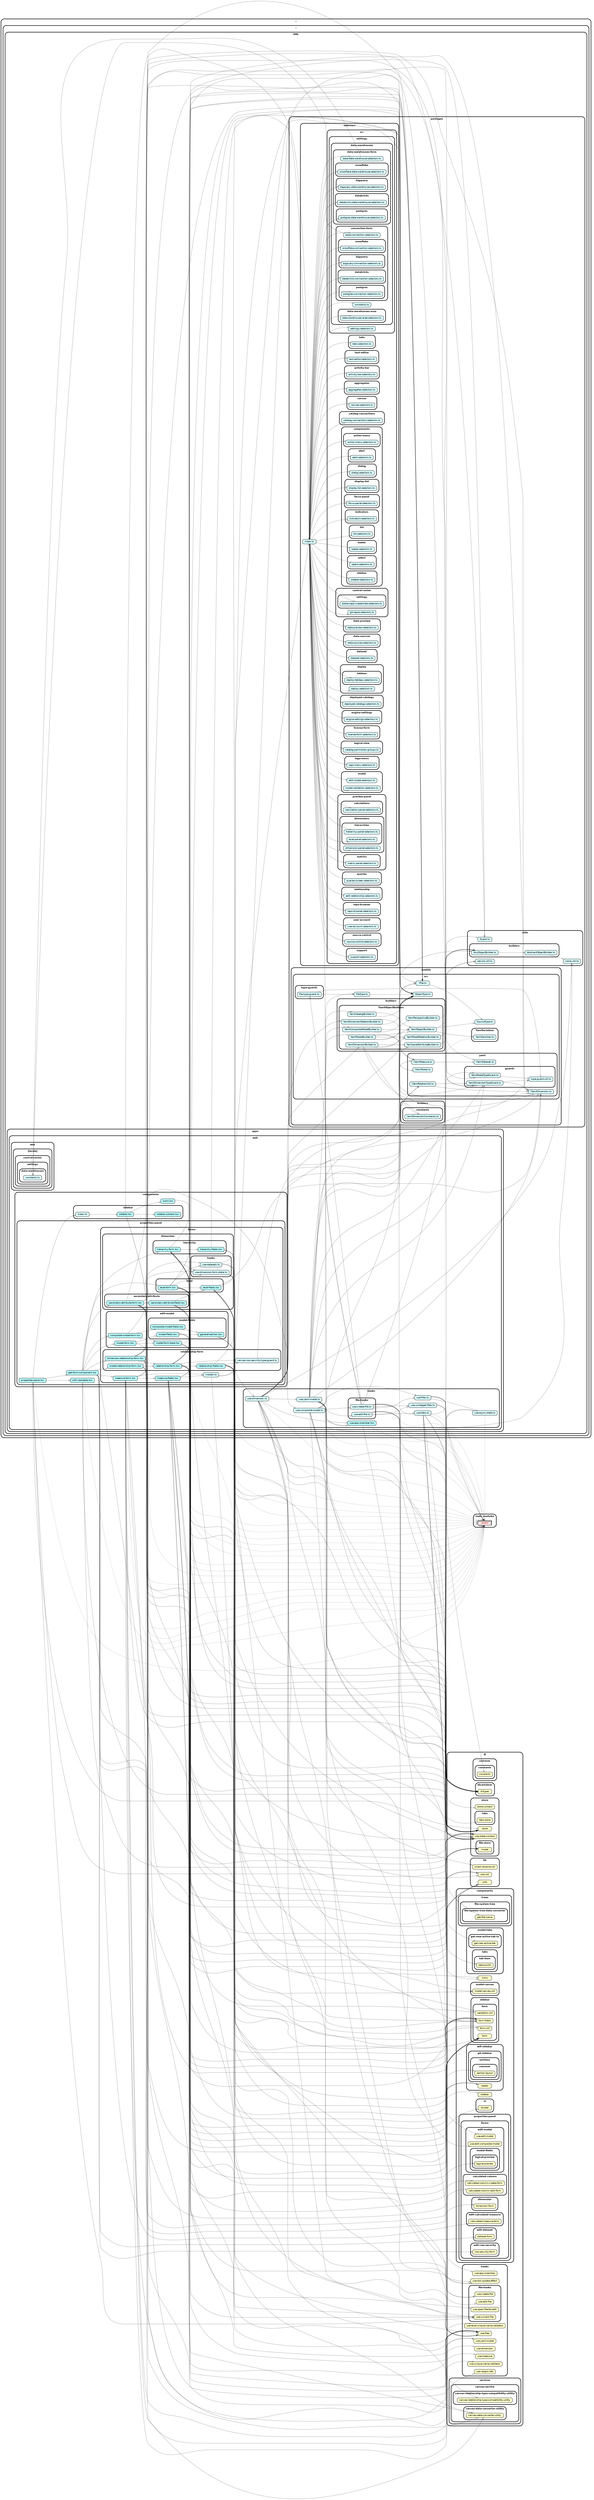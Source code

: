 strict digraph "dependency-cruiser output"{
    rankdir="LR" splines="true" overlap="false" nodesep="0.16" ranksep="0.18" fontname="Helvetica-bold" fontsize="9" style="rounded,bold,filled" fillcolor="#ffffff" compound="true"
    node [shape="box" style="rounded, filled" height="0.2" color="black" fillcolor="#ffffcc" fontcolor="black" fontname="Helvetica" fontsize="9"]
    edge [arrowhead="normal" arrowsize="0.6" penwidth="2.0" color="#00000033" fontname="Helvetica" fontsize="9"]

    subgraph "cluster_.." {label=".." subgraph "cluster_../.." {label=".." subgraph "cluster_../../SML" {label="SML" subgraph "cluster_../../SML/apps" {label="apps" subgraph "cluster_../../SML/apps/web" {label="web" subgraph "cluster_../../SML/apps/web/app" {label="app" subgraph "cluster_../../SML/apps/web/app/[locale]" {label="[locale]" subgraph "cluster_../../SML/apps/web/app/[locale]/control-center" {label="control-center" subgraph "cluster_../../SML/apps/web/app/[locale]/control-center/settings" {label="settings" subgraph "cluster_../../SML/apps/web/app/[locale]/control-center/settings/data-warehouses" {label="data-warehouses" "../../SML/apps/web/app/[locale]/control-center/settings/data-warehouses/constants.ts" [label=<constants.ts> tooltip="constants.ts" URL="../../SML/apps/web/app/[locale]/control-center/settings/data-warehouses/constants.ts" fillcolor="#ddfeff"] } } } } } } } } } }
    subgraph "cluster_.." {label=".." subgraph "cluster_../.." {label=".." subgraph "cluster_../../SML" {label="SML" subgraph "cluster_../../SML/apps" {label="apps" subgraph "cluster_../../SML/apps/web" {label="web" subgraph "cluster_../../SML/apps/web/components" {label="components" "../../SML/apps/web/components/icons.tsx" [label=<icons.tsx> tooltip="icons.tsx" URL="../../SML/apps/web/components/icons.tsx" fillcolor="#bbfeff"] } } } } } }
    "../../SML/apps/web/components/icons.tsx" -> "@/lib/utils"
    subgraph "cluster_.." {label=".." subgraph "cluster_../.." {label=".." subgraph "cluster_../../SML" {label="SML" subgraph "cluster_../../SML/apps" {label="apps" subgraph "cluster_../../SML/apps/web" {label="web" subgraph "cluster_../../SML/apps/web/components" {label="components" subgraph "cluster_../../SML/apps/web/components/properties-panel" {label="properties-panel" subgraph "cluster_../../SML/apps/web/components/properties-panel/forms" {label="forms" subgraph "cluster_../../SML/apps/web/components/properties-panel/forms/dimension" {label="dimension" subgraph "cluster_../../SML/apps/web/components/properties-panel/forms/dimension/hierarchy" {label="hierarchy" "../../SML/apps/web/components/properties-panel/forms/dimension/hierarchy/hierarchy-fields.tsx" [label=<hierarchy-fields.tsx> tooltip="hierarchy-fields.tsx" URL="../../SML/apps/web/components/properties-panel/forms/dimension/hierarchy/hierarchy-fields.tsx" fillcolor="#bbfeff"] } } } } } } } } } }
    "../../SML/apps/web/components/properties-panel/forms/dimension/hierarchy/hierarchy-fields.tsx" -> "@/components/sidebar/form/form-fields"
    "../../SML/apps/web/components/properties-panel/forms/dimension/hierarchy/hierarchy-fields.tsx" -> "@/lib/zod-util"
    "../../SML/apps/web/components/properties-panel/forms/dimension/hierarchy/hierarchy-fields.tsx" -> "node_modules/.pnpm" [penwidth="1.0"]
    "../../SML/apps/web/components/properties-panel/forms/dimension/hierarchy/hierarchy-fields.tsx" -> "../../SML/packages/selectors/index.ts"
    subgraph "cluster_.." {label=".." subgraph "cluster_../.." {label=".." subgraph "cluster_../../SML" {label="SML" subgraph "cluster_../../SML/apps" {label="apps" subgraph "cluster_../../SML/apps/web" {label="web" subgraph "cluster_../../SML/apps/web/components" {label="components" subgraph "cluster_../../SML/apps/web/components/properties-panel" {label="properties-panel" subgraph "cluster_../../SML/apps/web/components/properties-panel/forms" {label="forms" subgraph "cluster_../../SML/apps/web/components/properties-panel/forms/dimension" {label="dimension" subgraph "cluster_../../SML/apps/web/components/properties-panel/forms/dimension/hierarchy" {label="hierarchy" "../../SML/apps/web/components/properties-panel/forms/dimension/hierarchy/hierarchy-form.tsx" [label=<hierarchy-form.tsx> tooltip="hierarchy-form.tsx" URL="../../SML/apps/web/components/properties-panel/forms/dimension/hierarchy/hierarchy-form.tsx" fillcolor="#bbfeff"] } } } } } } } } } }
    "../../SML/apps/web/components/properties-panel/forms/dimension/hierarchy/hierarchy-form.tsx" -> "../../SML/apps/web/components/properties-panel/forms/dimension/hooks/use-dimension-form-state.ts"
    "../../SML/apps/web/components/properties-panel/forms/dimension/hierarchy/hierarchy-form.tsx" -> "../../SML/apps/web/components/properties-panel/forms/dimension/hierarchy/hierarchy-fields.tsx"
    "../../SML/apps/web/components/properties-panel/forms/dimension/hierarchy/hierarchy-form.tsx" -> "@/components/left-sidebar/loader"
    "../../SML/apps/web/components/properties-panel/forms/dimension/hierarchy/hierarchy-form.tsx" -> "@/components/sidebar/form/form"
    "../../SML/apps/web/components/properties-panel/forms/dimension/hierarchy/hierarchy-form.tsx" -> "@/dicontainer/diTypes"
    "../../SML/apps/web/components/properties-panel/forms/dimension/hierarchy/hierarchy-form.tsx" -> "@/hooks/file-hooks/use-current-file"
    "../../SML/apps/web/components/properties-panel/forms/dimension/hierarchy/hierarchy-form.tsx" -> "@/hooks/use-files"
    "../../SML/apps/web/components/properties-panel/forms/dimension/hierarchy/hierarchy-form.tsx" -> "@/store/file-store/model"
    "../../SML/apps/web/components/properties-panel/forms/dimension/hierarchy/hierarchy-form.tsx" -> "@/store/store"
    "../../SML/apps/web/components/properties-panel/forms/dimension/hierarchy/hierarchy-form.tsx" -> "@/store/use-state-context"
    "../../SML/apps/web/components/properties-panel/forms/dimension/hierarchy/hierarchy-form.tsx" -> "node_modules/.pnpm" [penwidth="1.0"]
    "../../SML/apps/web/components/properties-panel/forms/dimension/hierarchy/hierarchy-form.tsx" -> "../../SML/packages/models/src/IFile.ts"
    subgraph "cluster_.." {label=".." subgraph "cluster_../.." {label=".." subgraph "cluster_../../SML" {label="SML" subgraph "cluster_../../SML/apps" {label="apps" subgraph "cluster_../../SML/apps/web" {label="web" subgraph "cluster_../../SML/apps/web/components" {label="components" subgraph "cluster_../../SML/apps/web/components/properties-panel" {label="properties-panel" subgraph "cluster_../../SML/apps/web/components/properties-panel/forms" {label="forms" subgraph "cluster_../../SML/apps/web/components/properties-panel/forms/dimension" {label="dimension" subgraph "cluster_../../SML/apps/web/components/properties-panel/forms/dimension/hooks" {label="hooks" "../../SML/apps/web/components/properties-panel/forms/dimension/hooks/use-datasets.ts" [label=<use-datasets.ts> tooltip="use-datasets.ts" URL="../../SML/apps/web/components/properties-panel/forms/dimension/hooks/use-datasets.ts" fillcolor="#ddfeff"] } } } } } } } } } }
    "../../SML/apps/web/components/properties-panel/forms/dimension/hooks/use-datasets.ts" -> "@/dicontainer/diTypes"
    "../../SML/apps/web/components/properties-panel/forms/dimension/hooks/use-datasets.ts" -> "@/hooks/use-files"
    "../../SML/apps/web/components/properties-panel/forms/dimension/hooks/use-datasets.ts" -> "node_modules/.pnpm" [penwidth="1.0"]
    "../../SML/apps/web/components/properties-panel/forms/dimension/hooks/use-datasets.ts" -> "../../SML/packages/models/src/ObjectType.ts"
    subgraph "cluster_.." {label=".." subgraph "cluster_../.." {label=".." subgraph "cluster_../../SML" {label="SML" subgraph "cluster_../../SML/apps" {label="apps" subgraph "cluster_../../SML/apps/web" {label="web" subgraph "cluster_../../SML/apps/web/components" {label="components" subgraph "cluster_../../SML/apps/web/components/properties-panel" {label="properties-panel" subgraph "cluster_../../SML/apps/web/components/properties-panel/forms" {label="forms" subgraph "cluster_../../SML/apps/web/components/properties-panel/forms/dimension" {label="dimension" subgraph "cluster_../../SML/apps/web/components/properties-panel/forms/dimension/hooks" {label="hooks" "../../SML/apps/web/components/properties-panel/forms/dimension/hooks/use-dimension-form-state.ts" [label=<use-dimension-form-state.ts> tooltip="use-dimension-form-state.ts" URL="../../SML/apps/web/components/properties-panel/forms/dimension/hooks/use-dimension-form-state.ts" fillcolor="#ddfeff"] } } } } } } } } } }
    "../../SML/apps/web/components/properties-panel/forms/dimension/hooks/use-dimension-form-state.ts" -> "../../SML/apps/web/hooks/use-dimension.ts"
    "../../SML/apps/web/components/properties-panel/forms/dimension/hooks/use-dimension-form-state.ts" -> "@/components/sidebar/form/form-fields"
    "../../SML/apps/web/components/properties-panel/forms/dimension/hooks/use-dimension-form-state.ts" -> "@/store/store"
    "../../SML/apps/web/components/properties-panel/forms/dimension/hooks/use-dimension-form-state.ts" -> "@/store/use-state-context"
    "../../SML/apps/web/components/properties-panel/forms/dimension/hooks/use-dimension-form-state.ts" -> "node_modules/.pnpm" [penwidth="1.0"]
    subgraph "cluster_.." {label=".." subgraph "cluster_../.." {label=".." subgraph "cluster_../../SML" {label="SML" subgraph "cluster_../../SML/apps" {label="apps" subgraph "cluster_../../SML/apps/web" {label="web" subgraph "cluster_../../SML/apps/web/components" {label="components" subgraph "cluster_../../SML/apps/web/components/properties-panel" {label="properties-panel" subgraph "cluster_../../SML/apps/web/components/properties-panel/forms" {label="forms" subgraph "cluster_../../SML/apps/web/components/properties-panel/forms/dimension" {label="dimension" subgraph "cluster_../../SML/apps/web/components/properties-panel/forms/dimension/level" {label="level" "../../SML/apps/web/components/properties-panel/forms/dimension/level/level-fields.tsx" [label=<level-fields.tsx> tooltip="level-fields.tsx" URL="../../SML/apps/web/components/properties-panel/forms/dimension/level/level-fields.tsx" fillcolor="#bbfeff"] } } } } } } } } } }
    "../../SML/apps/web/components/properties-panel/forms/dimension/level/level-fields.tsx" -> "@/components/model-canvas/model-canvas-util"
    "../../SML/apps/web/components/properties-panel/forms/dimension/level/level-fields.tsx" -> "@/components/sidebar/form/form"
    "../../SML/apps/web/components/properties-panel/forms/dimension/level/level-fields.tsx" -> "@/components/sidebar/form/form-fields"
    "../../SML/apps/web/components/properties-panel/forms/dimension/level/level-fields.tsx" -> "@/components/sidebar/form/form-util"
    "../../SML/apps/web/components/properties-panel/forms/dimension/level/level-fields.tsx" -> "@/components/sidebar/form/validation-util"
    "../../SML/apps/web/components/properties-panel/forms/dimension/level/level-fields.tsx" -> "@/hooks/use-did-update-effect"
    "../../SML/apps/web/components/properties-panel/forms/dimension/level/level-fields.tsx" -> "@/lib/zod-util"
    "../../SML/apps/web/components/properties-panel/forms/dimension/level/level-fields.tsx" -> "../../SML/packages/models/src/yaml/IYamlDimension.ts"
    "../../SML/apps/web/components/properties-panel/forms/dimension/level/level-fields.tsx" -> "node_modules/.pnpm" [penwidth="1.0"]
    "../../SML/apps/web/components/properties-panel/forms/dimension/level/level-fields.tsx" -> "../../SML/packages/selectors/index.ts"
    subgraph "cluster_.." {label=".." subgraph "cluster_../.." {label=".." subgraph "cluster_../../SML" {label="SML" subgraph "cluster_../../SML/apps" {label="apps" subgraph "cluster_../../SML/apps/web" {label="web" subgraph "cluster_../../SML/apps/web/components" {label="components" subgraph "cluster_../../SML/apps/web/components/properties-panel" {label="properties-panel" subgraph "cluster_../../SML/apps/web/components/properties-panel/forms" {label="forms" subgraph "cluster_../../SML/apps/web/components/properties-panel/forms/dimension" {label="dimension" subgraph "cluster_../../SML/apps/web/components/properties-panel/forms/dimension/level" {label="level" "../../SML/apps/web/components/properties-panel/forms/dimension/level/level-form.tsx" [label=<level-form.tsx> tooltip="level-form.tsx" URL="../../SML/apps/web/components/properties-panel/forms/dimension/level/level-form.tsx" fillcolor="#bbfeff"] } } } } } } } } } }
    "../../SML/apps/web/components/properties-panel/forms/dimension/level/level-form.tsx" -> "../../SML/apps/web/components/properties-panel/forms/dimension/hooks/use-datasets.ts"
    "../../SML/apps/web/components/properties-panel/forms/dimension/level/level-form.tsx" -> "../../SML/apps/web/components/properties-panel/forms/dimension/hooks/use-dimension-form-state.ts"
    "../../SML/apps/web/components/properties-panel/forms/dimension/level/level-form.tsx" -> "../../SML/apps/web/components/properties-panel/forms/dimension/level/level-fields.tsx"
    "../../SML/apps/web/components/properties-panel/forms/dimension/level/level-form.tsx" -> "@/components/left-sidebar/loader"
    "../../SML/apps/web/components/properties-panel/forms/dimension/level/level-form.tsx" -> "@/components/sidebar/form/form"
    "../../SML/apps/web/components/properties-panel/forms/dimension/level/level-form.tsx" -> "@/dicontainer/diTypes"
    "../../SML/apps/web/components/properties-panel/forms/dimension/level/level-form.tsx" -> "@/hooks/file-hooks/use-current-file"
    "../../SML/apps/web/components/properties-panel/forms/dimension/level/level-form.tsx" -> "@/hooks/use-files"
    "../../SML/apps/web/components/properties-panel/forms/dimension/level/level-form.tsx" -> "@/hooks/use-level-unique-name-validator"
    "../../SML/apps/web/components/properties-panel/forms/dimension/level/level-form.tsx" -> "@/store/file-store/model"
    "../../SML/apps/web/components/properties-panel/forms/dimension/level/level-form.tsx" -> "@/store/store"
    "../../SML/apps/web/components/properties-panel/forms/dimension/level/level-form.tsx" -> "@/store/use-state-context"
    "../../SML/apps/web/components/properties-panel/forms/dimension/level/level-form.tsx" -> "node_modules/.pnpm" [penwidth="1.0"]
    "../../SML/apps/web/components/properties-panel/forms/dimension/level/level-form.tsx" -> "../../SML/packages/models/src/IFile.ts"
    subgraph "cluster_.." {label=".." subgraph "cluster_../.." {label=".." subgraph "cluster_../../SML" {label="SML" subgraph "cluster_../../SML/apps" {label="apps" subgraph "cluster_../../SML/apps/web" {label="web" subgraph "cluster_../../SML/apps/web/components" {label="components" subgraph "cluster_../../SML/apps/web/components/properties-panel" {label="properties-panel" subgraph "cluster_../../SML/apps/web/components/properties-panel/forms" {label="forms" subgraph "cluster_../../SML/apps/web/components/properties-panel/forms/dimension" {label="dimension" subgraph "cluster_../../SML/apps/web/components/properties-panel/forms/dimension/secondary-attribute" {label="secondary-attribute" "../../SML/apps/web/components/properties-panel/forms/dimension/secondary-attribute/secondary-attribute-fields.tsx" [label=<secondary-attribute-fields.tsx> tooltip="secondary-attribute-fields.tsx" URL="../../SML/apps/web/components/properties-panel/forms/dimension/secondary-attribute/secondary-attribute-fields.tsx" fillcolor="#bbfeff"] } } } } } } } } } }
    "../../SML/apps/web/components/properties-panel/forms/dimension/secondary-attribute/secondary-attribute-fields.tsx" -> "../../SML/apps/web/components/properties-panel/forms/dimension/level/level-fields.tsx"
    "../../SML/apps/web/components/properties-panel/forms/dimension/secondary-attribute/secondary-attribute-fields.tsx" -> "@/components/sidebar/form/form"
    "../../SML/apps/web/components/properties-panel/forms/dimension/secondary-attribute/secondary-attribute-fields.tsx" -> "@/components/sidebar/form/form-fields"
    "../../SML/apps/web/components/properties-panel/forms/dimension/secondary-attribute/secondary-attribute-fields.tsx" -> "@/components/sidebar/form/validation-util"
    "../../SML/apps/web/components/properties-panel/forms/dimension/secondary-attribute/secondary-attribute-fields.tsx" -> "@/lib/zod-util"
    "../../SML/apps/web/components/properties-panel/forms/dimension/secondary-attribute/secondary-attribute-fields.tsx" -> "node_modules/.pnpm" [penwidth="1.0"]
    subgraph "cluster_.." {label=".." subgraph "cluster_../.." {label=".." subgraph "cluster_../../SML" {label="SML" subgraph "cluster_../../SML/apps" {label="apps" subgraph "cluster_../../SML/apps/web" {label="web" subgraph "cluster_../../SML/apps/web/components" {label="components" subgraph "cluster_../../SML/apps/web/components/properties-panel" {label="properties-panel" subgraph "cluster_../../SML/apps/web/components/properties-panel/forms" {label="forms" subgraph "cluster_../../SML/apps/web/components/properties-panel/forms/dimension" {label="dimension" subgraph "cluster_../../SML/apps/web/components/properties-panel/forms/dimension/secondary-attribute" {label="secondary-attribute" "../../SML/apps/web/components/properties-panel/forms/dimension/secondary-attribute/secondary-attribute-form.tsx" [label=<secondary-attribute-form.tsx> tooltip="secondary-attribute-form.tsx" URL="../../SML/apps/web/components/properties-panel/forms/dimension/secondary-attribute/secondary-attribute-form.tsx" fillcolor="#bbfeff"] } } } } } } } } } }
    "../../SML/apps/web/components/properties-panel/forms/dimension/secondary-attribute/secondary-attribute-form.tsx" -> "../../SML/apps/web/components/properties-panel/forms/dimension/hooks/use-datasets.ts"
    "../../SML/apps/web/components/properties-panel/forms/dimension/secondary-attribute/secondary-attribute-form.tsx" -> "../../SML/apps/web/components/properties-panel/forms/dimension/hooks/use-dimension-form-state.ts"
    "../../SML/apps/web/components/properties-panel/forms/dimension/secondary-attribute/secondary-attribute-form.tsx" -> "../../SML/apps/web/components/properties-panel/forms/dimension/secondary-attribute/secondary-attribute-fields.tsx"
    "../../SML/apps/web/components/properties-panel/forms/dimension/secondary-attribute/secondary-attribute-form.tsx" -> "@/components/left-sidebar/loader"
    "../../SML/apps/web/components/properties-panel/forms/dimension/secondary-attribute/secondary-attribute-form.tsx" -> "@/components/sidebar/form/form"
    "../../SML/apps/web/components/properties-panel/forms/dimension/secondary-attribute/secondary-attribute-form.tsx" -> "@/dicontainer/diTypes"
    "../../SML/apps/web/components/properties-panel/forms/dimension/secondary-attribute/secondary-attribute-form.tsx" -> "@/hooks/file-hooks/use-current-file"
    "../../SML/apps/web/components/properties-panel/forms/dimension/secondary-attribute/secondary-attribute-form.tsx" -> "@/hooks/use-files"
    "../../SML/apps/web/components/properties-panel/forms/dimension/secondary-attribute/secondary-attribute-form.tsx" -> "@/store/file-store/model"
    "../../SML/apps/web/components/properties-panel/forms/dimension/secondary-attribute/secondary-attribute-form.tsx" -> "@/store/store"
    "../../SML/apps/web/components/properties-panel/forms/dimension/secondary-attribute/secondary-attribute-form.tsx" -> "@/store/use-state-context"
    "../../SML/apps/web/components/properties-panel/forms/dimension/secondary-attribute/secondary-attribute-form.tsx" -> "node_modules/.pnpm" [penwidth="1.0"]
    "../../SML/apps/web/components/properties-panel/forms/dimension/secondary-attribute/secondary-attribute-form.tsx" -> "../../SML/packages/models/src/IFile.ts"
    subgraph "cluster_.." {label=".." subgraph "cluster_../.." {label=".." subgraph "cluster_../../SML" {label="SML" subgraph "cluster_../../SML/apps" {label="apps" subgraph "cluster_../../SML/apps/web" {label="web" subgraph "cluster_../../SML/apps/web/components" {label="components" subgraph "cluster_../../SML/apps/web/components/properties-panel" {label="properties-panel" subgraph "cluster_../../SML/apps/web/components/properties-panel/forms" {label="forms" subgraph "cluster_../../SML/apps/web/components/properties-panel/forms/edit-model" {label="edit-model" "../../SML/apps/web/components/properties-panel/forms/edit-model/composite-model-form.tsx" [label=<composite-model-form.tsx> tooltip="composite-model-form.tsx" URL="../../SML/apps/web/components/properties-panel/forms/edit-model/composite-model-form.tsx" fillcolor="#bbfeff"] } } } } } } } } }
    "../../SML/apps/web/components/properties-panel/forms/edit-model/composite-model-form.tsx" -> "../../SML/apps/web/hooks/use-composite-model.ts"
    "../../SML/apps/web/components/properties-panel/forms/edit-model/composite-model-form.tsx" -> "../../SML/apps/web/components/properties-panel/forms/edit-model/model-fields/composite-model-fields.tsx"
    "../../SML/apps/web/components/properties-panel/forms/edit-model/composite-model-form.tsx" -> "../../SML/apps/web/components/properties-panel/forms/edit-model/model-form-base.tsx"
    "../../SML/apps/web/components/properties-panel/forms/edit-model/composite-model-form.tsx" -> "node_modules/.pnpm" [penwidth="1.0"]
    subgraph "cluster_.." {label=".." subgraph "cluster_../.." {label=".." subgraph "cluster_../../SML" {label="SML" subgraph "cluster_../../SML/apps" {label="apps" subgraph "cluster_../../SML/apps/web" {label="web" subgraph "cluster_../../SML/apps/web/components" {label="components" subgraph "cluster_../../SML/apps/web/components/properties-panel" {label="properties-panel" subgraph "cluster_../../SML/apps/web/components/properties-panel/forms" {label="forms" subgraph "cluster_../../SML/apps/web/components/properties-panel/forms/edit-model" {label="edit-model" subgraph "cluster_../../SML/apps/web/components/properties-panel/forms/edit-model/model-fields" {label="model-fields" "../../SML/apps/web/components/properties-panel/forms/edit-model/model-fields/composite-model-fields.tsx" [label=<composite-model-fields.tsx> tooltip="composite-model-fields.tsx" URL="../../SML/apps/web/components/properties-panel/forms/edit-model/model-fields/composite-model-fields.tsx" fillcolor="#bbfeff"] } } } } } } } } } }
    "../../SML/apps/web/components/properties-panel/forms/edit-model/model-fields/composite-model-fields.tsx" -> "../../SML/apps/web/components/properties-panel/forms/edit-model/model-fields/general-section.tsx"
    "../../SML/apps/web/components/properties-panel/forms/edit-model/model-fields/composite-model-fields.tsx" -> "@/lib/utils"
    subgraph "cluster_.." {label=".." subgraph "cluster_../.." {label=".." subgraph "cluster_../../SML" {label="SML" subgraph "cluster_../../SML/apps" {label="apps" subgraph "cluster_../../SML/apps/web" {label="web" subgraph "cluster_../../SML/apps/web/components" {label="components" subgraph "cluster_../../SML/apps/web/components/properties-panel" {label="properties-panel" subgraph "cluster_../../SML/apps/web/components/properties-panel/forms" {label="forms" subgraph "cluster_../../SML/apps/web/components/properties-panel/forms/edit-model" {label="edit-model" subgraph "cluster_../../SML/apps/web/components/properties-panel/forms/edit-model/model-fields" {label="model-fields" "../../SML/apps/web/components/properties-panel/forms/edit-model/model-fields/general-section.tsx" [label=<general-section.tsx> tooltip="general-section.tsx" URL="../../SML/apps/web/components/properties-panel/forms/edit-model/model-fields/general-section.tsx" fillcolor="#bbfeff"] } } } } } } } } } }
    "../../SML/apps/web/components/properties-panel/forms/edit-model/model-fields/general-section.tsx" -> "@/components/left-sidebar/git-sidebar/sections/common/section-layout"
    "../../SML/apps/web/components/properties-panel/forms/edit-model/model-fields/general-section.tsx" -> "@/components/sidebar/form/form-fields"
    "../../SML/apps/web/components/properties-panel/forms/edit-model/model-fields/general-section.tsx" -> "node_modules/.pnpm" [penwidth="1.0"]
    subgraph "cluster_.." {label=".." subgraph "cluster_../.." {label=".." subgraph "cluster_../../SML" {label="SML" subgraph "cluster_../../SML/apps" {label="apps" subgraph "cluster_../../SML/apps/web" {label="web" subgraph "cluster_../../SML/apps/web/components" {label="components" subgraph "cluster_../../SML/apps/web/components/properties-panel" {label="properties-panel" subgraph "cluster_../../SML/apps/web/components/properties-panel/forms" {label="forms" subgraph "cluster_../../SML/apps/web/components/properties-panel/forms/edit-model" {label="edit-model" subgraph "cluster_../../SML/apps/web/components/properties-panel/forms/edit-model/model-fields" {label="model-fields" "../../SML/apps/web/components/properties-panel/forms/edit-model/model-fields/model-fields.tsx" [label=<model-fields.tsx> tooltip="model-fields.tsx" URL="../../SML/apps/web/components/properties-panel/forms/edit-model/model-fields/model-fields.tsx" fillcolor="#bbfeff"] } } } } } } } } } }
    "../../SML/apps/web/components/properties-panel/forms/edit-model/model-fields/model-fields.tsx" -> "../../SML/apps/web/components/properties-panel/forms/edit-model/model-fields/general-section.tsx"
    "../../SML/apps/web/components/properties-panel/forms/edit-model/model-fields/model-fields.tsx" -> "@/components/properties-panel/forms/edit-model/model-fields/logical-preview/logical-preview"
    "../../SML/apps/web/components/properties-panel/forms/edit-model/model-fields/model-fields.tsx" -> "@/components/sidebar"
    "../../SML/apps/web/components/properties-panel/forms/edit-model/model-fields/model-fields.tsx" -> "@/lib/utils"
    subgraph "cluster_.." {label=".." subgraph "cluster_../.." {label=".." subgraph "cluster_../../SML" {label="SML" subgraph "cluster_../../SML/apps" {label="apps" subgraph "cluster_../../SML/apps/web" {label="web" subgraph "cluster_../../SML/apps/web/components" {label="components" subgraph "cluster_../../SML/apps/web/components/properties-panel" {label="properties-panel" subgraph "cluster_../../SML/apps/web/components/properties-panel/forms" {label="forms" subgraph "cluster_../../SML/apps/web/components/properties-panel/forms/edit-model" {label="edit-model" "../../SML/apps/web/components/properties-panel/forms/edit-model/model-form-base.tsx" [label=<model-form-base.tsx> tooltip="model-form-base.tsx" URL="../../SML/apps/web/components/properties-panel/forms/edit-model/model-form-base.tsx" fillcolor="#bbfeff"] } } } } } } } } }
    "../../SML/apps/web/components/properties-panel/forms/edit-model/model-form-base.tsx" -> "@/components/sidebar/form/form"
    "../../SML/apps/web/components/properties-panel/forms/edit-model/model-form-base.tsx" -> "@/dicontainer/diTypes"
    "../../SML/apps/web/components/properties-panel/forms/edit-model/model-form-base.tsx" -> "@/hooks/use-files"
    "../../SML/apps/web/components/properties-panel/forms/edit-model/model-form-base.tsx" -> "node_modules/.pnpm" [penwidth="1.0"]
    "../../SML/apps/web/components/properties-panel/forms/edit-model/model-form-base.tsx" -> "../../SML/packages/models/src/IFile.ts"
    subgraph "cluster_.." {label=".." subgraph "cluster_../.." {label=".." subgraph "cluster_../../SML" {label="SML" subgraph "cluster_../../SML/apps" {label="apps" subgraph "cluster_../../SML/apps/web" {label="web" subgraph "cluster_../../SML/apps/web/components" {label="components" subgraph "cluster_../../SML/apps/web/components/properties-panel" {label="properties-panel" subgraph "cluster_../../SML/apps/web/components/properties-panel/forms" {label="forms" subgraph "cluster_../../SML/apps/web/components/properties-panel/forms/edit-model" {label="edit-model" "../../SML/apps/web/components/properties-panel/forms/edit-model/model-form.tsx" [label=<model-form.tsx> tooltip="model-form.tsx" URL="../../SML/apps/web/components/properties-panel/forms/edit-model/model-form.tsx" fillcolor="#bbfeff"] } } } } } } } } }
    "../../SML/apps/web/components/properties-panel/forms/edit-model/model-form.tsx" -> "../../SML/apps/web/components/properties-panel/forms/edit-model/model-fields/model-fields.tsx"
    "../../SML/apps/web/components/properties-panel/forms/edit-model/model-form.tsx" -> "../../SML/apps/web/components/properties-panel/forms/edit-model/model-form-base.tsx"
    "../../SML/apps/web/components/properties-panel/forms/edit-model/model-form.tsx" -> "@/hooks/use-yaml-model"
    subgraph "cluster_.." {label=".." subgraph "cluster_../.." {label=".." subgraph "cluster_../../SML" {label="SML" subgraph "cluster_../../SML/apps" {label="apps" subgraph "cluster_../../SML/apps/web" {label="web" subgraph "cluster_../../SML/apps/web/components" {label="components" subgraph "cluster_../../SML/apps/web/components/properties-panel" {label="properties-panel" subgraph "cluster_../../SML/apps/web/components/properties-panel/forms" {label="forms" "../../SML/apps/web/components/properties-panel/forms/measure-fields.tsx" [label=<measure-fields.tsx> tooltip="measure-fields.tsx" URL="../../SML/apps/web/components/properties-panel/forms/measure-fields.tsx" fillcolor="#bbfeff"] } } } } } } } }
    "../../SML/apps/web/components/properties-panel/forms/measure-fields.tsx" -> "../../SML/apps/web/components/properties-panel/forms/models.ts"
    "../../SML/apps/web/components/properties-panel/forms/measure-fields.tsx" -> "@/components/sidebar/form/form"
    "../../SML/apps/web/components/properties-panel/forms/measure-fields.tsx" -> "@/components/sidebar/form/form-fields"
    "../../SML/apps/web/components/properties-panel/forms/measure-fields.tsx" -> "@/components/sidebar/form/form-util"
    "../../SML/apps/web/components/properties-panel/forms/measure-fields.tsx" -> "@/components/ui/divider"
    "../../SML/apps/web/components/properties-panel/forms/measure-fields.tsx" -> "@/dicontainer/diTypes"
    "../../SML/apps/web/components/properties-panel/forms/measure-fields.tsx" -> "@/hooks/use-did-update-effect"
    "../../SML/apps/web/components/properties-panel/forms/measure-fields.tsx" -> "@/lib/zod-util"
    "../../SML/apps/web/components/properties-panel/forms/measure-fields.tsx" -> "node_modules/.pnpm" [penwidth="1.0"]
    "../../SML/apps/web/components/properties-panel/forms/measure-fields.tsx" -> "../../SML/packages/models/src/ObjectType.ts"
    "../../SML/apps/web/components/properties-panel/forms/measure-fields.tsx" -> "../../SML/packages/models/src/yaml/IYamlMeasure.ts"
    subgraph "cluster_.." {label=".." subgraph "cluster_../.." {label=".." subgraph "cluster_../../SML" {label="SML" subgraph "cluster_../../SML/apps" {label="apps" subgraph "cluster_../../SML/apps/web" {label="web" subgraph "cluster_../../SML/apps/web/components" {label="components" subgraph "cluster_../../SML/apps/web/components/properties-panel" {label="properties-panel" subgraph "cluster_../../SML/apps/web/components/properties-panel/forms" {label="forms" "../../SML/apps/web/components/properties-panel/forms/measure-form.tsx" [label=<measure-form.tsx> tooltip="measure-form.tsx" URL="../../SML/apps/web/components/properties-panel/forms/measure-form.tsx" fillcolor="#bbfeff"] } } } } } } } }
    "../../SML/apps/web/components/properties-panel/forms/measure-form.tsx" -> "../../SML/apps/web/components/properties-panel/forms/measure-fields.tsx"
    "../../SML/apps/web/components/properties-panel/forms/measure-form.tsx" -> "../../SML/apps/web/components/properties-panel/forms/models.ts"
    "../../SML/apps/web/components/properties-panel/forms/measure-form.tsx" -> "@/components/sidebar/form/form"
    "../../SML/apps/web/components/properties-panel/forms/measure-form.tsx" -> "@/components/sidebar/form/form-fields"
    "../../SML/apps/web/components/properties-panel/forms/measure-form.tsx" -> "@/dicontainer/diTypes"
    "../../SML/apps/web/components/properties-panel/forms/measure-form.tsx" -> "@/hooks/use-files"
    "../../SML/apps/web/components/properties-panel/forms/measure-form.tsx" -> "@/hooks/use-measure"
    "../../SML/apps/web/components/properties-panel/forms/measure-form.tsx" -> "@/hooks/use-object-refs"
    "../../SML/apps/web/components/properties-panel/forms/measure-form.tsx" -> "@/hooks/use-unique-name-validator"
    "../../SML/apps/web/components/properties-panel/forms/measure-form.tsx" -> "node_modules/.pnpm" [penwidth="1.0"]
    "../../SML/apps/web/components/properties-panel/forms/measure-form.tsx" -> "../../SML/packages/models/src/IFile.ts"
    "../../SML/apps/web/components/properties-panel/forms/measure-form.tsx" -> "../../SML/packages/models/src/ObjectType.ts"
    subgraph "cluster_.." {label=".." subgraph "cluster_../.." {label=".." subgraph "cluster_../../SML" {label="SML" subgraph "cluster_../../SML/apps" {label="apps" subgraph "cluster_../../SML/apps/web" {label="web" subgraph "cluster_../../SML/apps/web/components" {label="components" subgraph "cluster_../../SML/apps/web/components/properties-panel" {label="properties-panel" subgraph "cluster_../../SML/apps/web/components/properties-panel/forms" {label="forms" "../../SML/apps/web/components/properties-panel/forms/models.ts" [label=<models.ts> tooltip="models.ts" URL="../../SML/apps/web/components/properties-panel/forms/models.ts" fillcolor="#ddfeff"] } } } } } } } }
    "../../SML/apps/web/components/properties-panel/forms/models.ts" -> "@/components/sidebar/form/form-fields"
    "../../SML/apps/web/components/properties-panel/forms/models.ts" -> "../../SML/packages/models/src/yaml/IYamlDataset.ts"
    "../../SML/apps/web/components/properties-panel/forms/models.ts" -> "../../SML/packages/models/src/yaml/IYamlMeasure.ts"
    subgraph "cluster_.." {label=".." subgraph "cluster_../.." {label=".." subgraph "cluster_../../SML" {label="SML" subgraph "cluster_../../SML/apps" {label="apps" subgraph "cluster_../../SML/apps/web" {label="web" subgraph "cluster_../../SML/apps/web/components" {label="components" subgraph "cluster_../../SML/apps/web/components/properties-panel" {label="properties-panel" subgraph "cluster_../../SML/apps/web/components/properties-panel/forms" {label="forms" subgraph "cluster_../../SML/apps/web/components/properties-panel/forms/relationship-form" {label="relationship-form" "../../SML/apps/web/components/properties-panel/forms/relationship-form/canvas-row-security-type-guard.ts" [label=<canvas-row-security-type-guard.ts> tooltip="canvas-row-security-type-guard.ts" URL="../../SML/apps/web/components/properties-panel/forms/relationship-form/canvas-row-security-type-guard.ts" fillcolor="#ddfeff"] } } } } } } } } }
    "../../SML/apps/web/components/properties-panel/forms/relationship-form/canvas-row-security-type-guard.ts" -> "../../SML/packages/models/src/yaml/guards/type-guard-util.ts"
    subgraph "cluster_.." {label=".." subgraph "cluster_../.." {label=".." subgraph "cluster_../../SML" {label="SML" subgraph "cluster_../../SML/apps" {label="apps" subgraph "cluster_../../SML/apps/web" {label="web" subgraph "cluster_../../SML/apps/web/components" {label="components" subgraph "cluster_../../SML/apps/web/components/properties-panel" {label="properties-panel" subgraph "cluster_../../SML/apps/web/components/properties-panel/forms" {label="forms" subgraph "cluster_../../SML/apps/web/components/properties-panel/forms/relationship-form" {label="relationship-form" "../../SML/apps/web/components/properties-panel/forms/relationship-form/dimension-relationship-form.tsx" [label=<dimension-relationship-form.tsx> tooltip="dimension-relationship-form.tsx" URL="../../SML/apps/web/components/properties-panel/forms/relationship-form/dimension-relationship-form.tsx" fillcolor="#bbfeff"] } } } } } } } } }
    "../../SML/apps/web/components/properties-panel/forms/relationship-form/dimension-relationship-form.tsx" -> "../../SML/apps/web/components/properties-panel/forms/relationship-form/relationship-form.tsx"
    "../../SML/apps/web/components/properties-panel/forms/relationship-form/dimension-relationship-form.tsx" -> "@/dicontainer/diTypes"
    "../../SML/apps/web/components/properties-panel/forms/relationship-form/dimension-relationship-form.tsx" -> "@/hooks/use-dimension"
    "../../SML/apps/web/components/properties-panel/forms/relationship-form/dimension-relationship-form.tsx" -> "@/hooks/use-files"
    "../../SML/apps/web/components/properties-panel/forms/relationship-form/dimension-relationship-form.tsx" -> "@/services/canvas-service/canvas-data-converter-utility/canvas-data-converter-utility"
    "../../SML/apps/web/components/properties-panel/forms/relationship-form/dimension-relationship-form.tsx" -> "node_modules/.pnpm" [penwidth="1.0"]
    "../../SML/apps/web/components/properties-panel/forms/relationship-form/dimension-relationship-form.tsx" -> "../../SML/packages/models/src/ObjectType.ts"
    "../../SML/apps/web/components/properties-panel/forms/relationship-form/dimension-relationship-form.tsx" -> "../../SML/packages/models/src/yaml/guards/YamlDimensionTypeGuard.ts"
    "../../SML/apps/web/components/properties-panel/forms/relationship-form/dimension-relationship-form.tsx" -> "../../SML/packages/models/src/yaml/IYamlDimension.ts"
    "../../SML/apps/web/components/properties-panel/forms/relationship-form/dimension-relationship-form.tsx" -> "../../SML/packages/utils/Guard.ts"
    subgraph "cluster_.." {label=".." subgraph "cluster_../.." {label=".." subgraph "cluster_../../SML" {label="SML" subgraph "cluster_../../SML/apps" {label="apps" subgraph "cluster_../../SML/apps/web" {label="web" subgraph "cluster_../../SML/apps/web/components" {label="components" subgraph "cluster_../../SML/apps/web/components/properties-panel" {label="properties-panel" subgraph "cluster_../../SML/apps/web/components/properties-panel/forms" {label="forms" subgraph "cluster_../../SML/apps/web/components/properties-panel/forms/relationship-form" {label="relationship-form" "../../SML/apps/web/components/properties-panel/forms/relationship-form/model-relationship-form.tsx" [label=<model-relationship-form.tsx> tooltip="model-relationship-form.tsx" URL="../../SML/apps/web/components/properties-panel/forms/relationship-form/model-relationship-form.tsx" fillcolor="#bbfeff"] } } } } } } } } }
    "../../SML/apps/web/components/properties-panel/forms/relationship-form/model-relationship-form.tsx" -> "../../SML/apps/web/components/properties-panel/forms/relationship-form/relationship-form.tsx"
    "../../SML/apps/web/components/properties-panel/forms/relationship-form/model-relationship-form.tsx" -> "@/dicontainer/diTypes"
    "../../SML/apps/web/components/properties-panel/forms/relationship-form/model-relationship-form.tsx" -> "@/hooks/use-files"
    "../../SML/apps/web/components/properties-panel/forms/relationship-form/model-relationship-form.tsx" -> "@/hooks/use-yaml-model"
    "../../SML/apps/web/components/properties-panel/forms/relationship-form/model-relationship-form.tsx" -> "@/services/canvas-service/canvas-data-converter-utility/canvas-data-converter-utility"
    "../../SML/apps/web/components/properties-panel/forms/relationship-form/model-relationship-form.tsx" -> "node_modules/.pnpm" [penwidth="1.0"]
    "../../SML/apps/web/components/properties-panel/forms/relationship-form/model-relationship-form.tsx" -> "../../SML/packages/models/src/ObjectType.ts"
    "../../SML/apps/web/components/properties-panel/forms/relationship-form/model-relationship-form.tsx" -> "../../SML/packages/models/src/yaml/guards/YamlModelTypeGuard.ts"
    subgraph "cluster_.." {label=".." subgraph "cluster_../.." {label=".." subgraph "cluster_../../SML" {label="SML" subgraph "cluster_../../SML/apps" {label="apps" subgraph "cluster_../../SML/apps/web" {label="web" subgraph "cluster_../../SML/apps/web/components" {label="components" subgraph "cluster_../../SML/apps/web/components/properties-panel" {label="properties-panel" subgraph "cluster_../../SML/apps/web/components/properties-panel/forms" {label="forms" subgraph "cluster_../../SML/apps/web/components/properties-panel/forms/relationship-form" {label="relationship-form" "../../SML/apps/web/components/properties-panel/forms/relationship-form/relationship-fields.tsx" [label=<relationship-fields.tsx> tooltip="relationship-fields.tsx" URL="../../SML/apps/web/components/properties-panel/forms/relationship-form/relationship-fields.tsx" fillcolor="#bbfeff"] } } } } } } } } }
    "../../SML/apps/web/components/properties-panel/forms/relationship-form/relationship-fields.tsx" -> "../../SML/apps/web/components/properties-panel/forms/relationship-form/canvas-row-security-type-guard.ts"
    "../../SML/apps/web/components/properties-panel/forms/relationship-form/relationship-fields.tsx" -> "@/components/icons"
    "../../SML/apps/web/components/properties-panel/forms/relationship-form/relationship-fields.tsx" -> "@/components/model-canvas/model-canvas-util"
    "../../SML/apps/web/components/properties-panel/forms/relationship-form/relationship-fields.tsx" -> "@/components/sidebar/form/form"
    "../../SML/apps/web/components/properties-panel/forms/relationship-form/relationship-fields.tsx" -> "@/components/sidebar/form/form-fields"
    "../../SML/apps/web/components/properties-panel/forms/relationship-form/relationship-fields.tsx" -> "@/dicontainer/diTypes"
    "../../SML/apps/web/components/properties-panel/forms/relationship-form/relationship-fields.tsx" -> "@/hooks/use-did-update-effect"
    "../../SML/apps/web/components/properties-panel/forms/relationship-form/relationship-fields.tsx" -> "@/hooks/use-files"
    "../../SML/apps/web/components/properties-panel/forms/relationship-form/relationship-fields.tsx" -> "@/services/canvas-service/canvas-data-converter-utility/canvas-data-converter-utility"
    "../../SML/apps/web/components/properties-panel/forms/relationship-form/relationship-fields.tsx" -> "@/services/canvas-service/canvas-relationship-type-compatibility-utility/canvas-relationship-type-compatibility-utility"
    "../../SML/apps/web/components/properties-panel/forms/relationship-form/relationship-fields.tsx" -> "node_modules/.pnpm" [penwidth="1.0"]
    "../../SML/apps/web/components/properties-panel/forms/relationship-form/relationship-fields.tsx" -> "../../SML/packages/models/src/ObjectType.ts"
    subgraph "cluster_.." {label=".." subgraph "cluster_../.." {label=".." subgraph "cluster_../../SML" {label="SML" subgraph "cluster_../../SML/apps" {label="apps" subgraph "cluster_../../SML/apps/web" {label="web" subgraph "cluster_../../SML/apps/web/components" {label="components" subgraph "cluster_../../SML/apps/web/components/properties-panel" {label="properties-panel" subgraph "cluster_../../SML/apps/web/components/properties-panel/forms" {label="forms" subgraph "cluster_../../SML/apps/web/components/properties-panel/forms/relationship-form" {label="relationship-form" "../../SML/apps/web/components/properties-panel/forms/relationship-form/relationship-form.tsx" [label=<relationship-form.tsx> tooltip="relationship-form.tsx" URL="../../SML/apps/web/components/properties-panel/forms/relationship-form/relationship-form.tsx" fillcolor="#bbfeff"] } } } } } } } } }
    "../../SML/apps/web/components/properties-panel/forms/relationship-form/relationship-form.tsx" -> "../../SML/apps/web/components/properties-panel/forms/relationship-form/canvas-row-security-type-guard.ts"
    "../../SML/apps/web/components/properties-panel/forms/relationship-form/relationship-form.tsx" -> "../../SML/apps/web/components/properties-panel/forms/relationship-form/relationship-fields.tsx"
    "../../SML/apps/web/components/properties-panel/forms/relationship-form/relationship-form.tsx" -> "@/components/sidebar/form/form"
    "../../SML/apps/web/components/properties-panel/forms/relationship-form/relationship-form.tsx" -> "@/components/sidebar/form/form-fields"
    "../../SML/apps/web/components/properties-panel/forms/relationship-form/relationship-form.tsx" -> "@/hooks/file-hooks/use-open-file-for-edit"
    "../../SML/apps/web/components/properties-panel/forms/relationship-form/relationship-form.tsx" -> "@/hooks/use-files"
    "../../SML/apps/web/components/properties-panel/forms/relationship-form/relationship-form.tsx" -> "@/services/canvas-service/canvas-data-converter-utility/canvas-data-converter-utility"
    "../../SML/apps/web/components/properties-panel/forms/relationship-form/relationship-form.tsx" -> "@/store/file-store/model"
    "../../SML/apps/web/components/properties-panel/forms/relationship-form/relationship-form.tsx" -> "@/store/store"
    "../../SML/apps/web/components/properties-panel/forms/relationship-form/relationship-form.tsx" -> "@/store/use-state-context"
    "../../SML/apps/web/components/properties-panel/forms/relationship-form/relationship-form.tsx" -> "../../SML/packages/models/src/IFile.ts"
    "../../SML/apps/web/components/properties-panel/forms/relationship-form/relationship-form.tsx" -> "../../SML/packages/models/src/yaml/guards/YamlDimensionTypeGuard.ts"
    "../../SML/apps/web/components/properties-panel/forms/relationship-form/relationship-form.tsx" -> "../../SML/packages/models/src/yaml/IYamlDimension.ts"
    "../../SML/apps/web/components/properties-panel/forms/relationship-form/relationship-form.tsx" -> "../../SML/packages/utils/Guard.ts"
    subgraph "cluster_.." {label=".." subgraph "cluster_../.." {label=".." subgraph "cluster_../../SML" {label="SML" subgraph "cluster_../../SML/apps" {label="apps" subgraph "cluster_../../SML/apps/web" {label="web" subgraph "cluster_../../SML/apps/web/components" {label="components" subgraph "cluster_../../SML/apps/web/components/properties-panel" {label="properties-panel" "../../SML/apps/web/components/properties-panel/get-form-component.tsx" [label=<get-form-component.tsx> tooltip="get-form-component.tsx" URL="../../SML/apps/web/components/properties-panel/get-form-component.tsx" fillcolor="#bbfeff"] } } } } } } }
    "../../SML/apps/web/components/properties-panel/get-form-component.tsx" -> "../../SML/apps/web/components/properties-panel/forms/dimension/hierarchy/hierarchy-form.tsx"
    "../../SML/apps/web/components/properties-panel/get-form-component.tsx" -> "../../SML/apps/web/components/properties-panel/forms/dimension/level/level-form.tsx"
    "../../SML/apps/web/components/properties-panel/get-form-component.tsx" -> "../../SML/apps/web/components/properties-panel/forms/dimension/secondary-attribute/secondary-attribute-form.tsx"
    "../../SML/apps/web/components/properties-panel/get-form-component.tsx" -> "../../SML/apps/web/components/properties-panel/forms/edit-model/composite-model-form.tsx"
    "../../SML/apps/web/components/properties-panel/get-form-component.tsx" -> "../../SML/apps/web/components/properties-panel/forms/edit-model/model-form.tsx"
    "../../SML/apps/web/components/properties-panel/get-form-component.tsx" -> "../../SML/apps/web/components/properties-panel/forms/measure-form.tsx"
    "../../SML/apps/web/components/properties-panel/get-form-component.tsx" -> "../../SML/apps/web/components/properties-panel/forms/relationship-form/dimension-relationship-form.tsx"
    "../../SML/apps/web/components/properties-panel/get-form-component.tsx" -> "../../SML/apps/web/components/properties-panel/forms/relationship-form/model-relationship-form.tsx"
    "../../SML/apps/web/components/properties-panel/get-form-component.tsx" -> "@/components/properties-panel/forms/calculated-column/calculated-column-create-form"
    "../../SML/apps/web/components/properties-panel/get-form-component.tsx" -> "@/components/properties-panel/forms/calculated-column/calculated-column-edit-form"
    "../../SML/apps/web/components/properties-panel/get-form-component.tsx" -> "@/components/properties-panel/forms/dimension/dimension-form"
    "../../SML/apps/web/components/properties-panel/get-form-component.tsx" -> "@/components/properties-panel/forms/edit-calculated-measure/calculated-measure-form"
    "../../SML/apps/web/components/properties-panel/get-form-component.tsx" -> "@/components/properties-panel/forms/edit-dataset/dataset-form"
    "../../SML/apps/web/components/properties-panel/get-form-component.tsx" -> "@/components/properties-panel/forms/edit-row-security/row-security-form"
    "../../SML/apps/web/components/properties-panel/get-form-component.tsx" -> "@/store/file-store/model"
    subgraph "cluster_.." {label=".." subgraph "cluster_../.." {label=".." subgraph "cluster_../../SML" {label="SML" subgraph "cluster_../../SML/apps" {label="apps" subgraph "cluster_../../SML/apps/web" {label="web" subgraph "cluster_../../SML/apps/web/components" {label="components" subgraph "cluster_../../SML/apps/web/components/properties-panel" {label="properties-panel" "../../SML/apps/web/components/properties-panel/properties-panel.tsx" [label=<properties-panel.tsx> tooltip="properties-panel.tsx" URL="../../SML/apps/web/components/properties-panel/properties-panel.tsx" fillcolor="#bbfeff"] } } } } } } }
    "../../SML/apps/web/components/properties-panel/properties-panel.tsx" -> "../../SML/apps/web/components/sidebar/index.ts"
    "../../SML/apps/web/components/properties-panel/properties-panel.tsx" -> "../../SML/apps/web/components/properties-panel/get-form-component.tsx"
    "../../SML/apps/web/components/properties-panel/properties-panel.tsx" -> "../../SML/apps/web/components/properties-panel/with-resizable.tsx"
    "../../SML/apps/web/components/properties-panel/properties-panel.tsx" -> "@/hooks/file-hooks/use-current-file"
    "../../SML/apps/web/components/properties-panel/properties-panel.tsx" -> "@/store/store"
    "../../SML/apps/web/components/properties-panel/properties-panel.tsx" -> "@/store/use-state-context"
    "../../SML/apps/web/components/properties-panel/properties-panel.tsx" -> "node_modules/.pnpm" [penwidth="1.0"]
    subgraph "cluster_.." {label=".." subgraph "cluster_../.." {label=".." subgraph "cluster_../../SML" {label="SML" subgraph "cluster_../../SML/apps" {label="apps" subgraph "cluster_../../SML/apps/web" {label="web" subgraph "cluster_../../SML/apps/web/components" {label="components" subgraph "cluster_../../SML/apps/web/components/properties-panel" {label="properties-panel" "../../SML/apps/web/components/properties-panel/with-resizable.tsx" [label=<with-resizable.tsx> tooltip="with-resizable.tsx" URL="../../SML/apps/web/components/properties-panel/with-resizable.tsx" fillcolor="#bbfeff"] } } } } } } }
    "../../SML/apps/web/components/properties-panel/with-resizable.tsx" -> "@/store/store"
    "../../SML/apps/web/components/properties-panel/with-resizable.tsx" -> "@/store/use-state-context"
    "../../SML/apps/web/components/properties-panel/with-resizable.tsx" -> "node_modules/.pnpm" [penwidth="1.0"]
    subgraph "cluster_.." {label=".." subgraph "cluster_../.." {label=".." subgraph "cluster_../../SML" {label="SML" subgraph "cluster_../../SML/apps" {label="apps" subgraph "cluster_../../SML/apps/web" {label="web" subgraph "cluster_../../SML/apps/web/components" {label="components" subgraph "cluster_../../SML/apps/web/components/sidebar" {label="sidebar" "../../SML/apps/web/components/sidebar/index.ts" [label=<index.ts> tooltip="index.ts" URL="../../SML/apps/web/components/sidebar/index.ts" fillcolor="#ddfeff"] } } } } } } }
    "../../SML/apps/web/components/sidebar/index.ts" -> "../../SML/apps/web/components/sidebar/sidebar.tsx" [arrowhead="inv"]
    subgraph "cluster_.." {label=".." subgraph "cluster_../.." {label=".." subgraph "cluster_../../SML" {label="SML" subgraph "cluster_../../SML/apps" {label="apps" subgraph "cluster_../../SML/apps/web" {label="web" subgraph "cluster_../../SML/apps/web/components" {label="components" subgraph "cluster_../../SML/apps/web/components/sidebar" {label="sidebar" "../../SML/apps/web/components/sidebar/sidebar.context.tsx" [label=<sidebar.context.tsx> tooltip="sidebar.context.tsx" URL="../../SML/apps/web/components/sidebar/sidebar.context.tsx" fillcolor="#bbfeff"] } } } } } } }
    "../../SML/apps/web/components/sidebar/sidebar.context.tsx" -> "node_modules/.pnpm" [penwidth="1.0"]
    subgraph "cluster_.." {label=".." subgraph "cluster_../.." {label=".." subgraph "cluster_../../SML" {label="SML" subgraph "cluster_../../SML/apps" {label="apps" subgraph "cluster_../../SML/apps/web" {label="web" subgraph "cluster_../../SML/apps/web/components" {label="components" subgraph "cluster_../../SML/apps/web/components/sidebar" {label="sidebar" "../../SML/apps/web/components/sidebar/sidebar.tsx" [label=<sidebar.tsx> tooltip="sidebar.tsx" URL="../../SML/apps/web/components/sidebar/sidebar.tsx" fillcolor="#bbfeff"] } } } } } } }
    "../../SML/apps/web/components/sidebar/sidebar.tsx" -> "../../SML/apps/web/components/icons.tsx"
    "../../SML/apps/web/components/sidebar/sidebar.tsx" -> "../../SML/apps/web/components/sidebar/sidebar.context.tsx"
    "../../SML/apps/web/components/sidebar/sidebar.tsx" -> "@/lib/utils"
    "../../SML/apps/web/components/sidebar/sidebar.tsx" -> "node_modules/.pnpm" [penwidth="1.0"]
    "../../SML/apps/web/components/sidebar/sidebar.tsx" -> "../../SML/packages/selectors/index.ts"
    subgraph "cluster_.." {label=".." subgraph "cluster_../.." {label=".." subgraph "cluster_../../SML" {label="SML" subgraph "cluster_../../SML/apps" {label="apps" subgraph "cluster_../../SML/apps/web" {label="web" subgraph "cluster_../../SML/apps/web/hooks" {label="hooks" subgraph "cluster_../../SML/apps/web/hooks/file-hooks" {label="file-hooks" "../../SML/apps/web/hooks/file-hooks/use-create-file.ts" [label=<use-create-file.ts> tooltip="use-create-file.ts" URL="../../SML/apps/web/hooks/file-hooks/use-create-file.ts" fillcolor="#ddfeff"] } } } } } } }
    "../../SML/apps/web/hooks/file-hooks/use-create-file.ts" -> "../../SML/apps/web/hooks/use-files.ts"
    "../../SML/apps/web/hooks/file-hooks/use-create-file.ts" -> "../../SML/apps/web/hooks/use-unstaged-files.ts"
    "../../SML/apps/web/hooks/file-hooks/use-create-file.ts" -> "@/dicontainer/diTypes"
    "../../SML/apps/web/hooks/file-hooks/use-create-file.ts" -> "@/hooks/use-app-snackbar"
    "../../SML/apps/web/hooks/file-hooks/use-create-file.ts" -> "@/store/store"
    "../../SML/apps/web/hooks/file-hooks/use-create-file.ts" -> "@/store/use-state-context"
    "../../SML/apps/web/hooks/file-hooks/use-create-file.ts" -> "node_modules/.pnpm" [penwidth="1.0"]
    "../../SML/apps/web/hooks/file-hooks/use-create-file.ts" -> "../../SML/packages/models/src/builders/YamlObjectBuilders/YamlCatalogBuilder.ts"
    "../../SML/apps/web/hooks/file-hooks/use-create-file.ts" -> "../../SML/packages/models/src/FileType.ts"
    "../../SML/apps/web/hooks/file-hooks/use-create-file.ts" -> "../../SML/packages/models/src/type-guards/file-type-guard.ts"
    "../../SML/apps/web/hooks/file-hooks/use-create-file.ts" -> "../../SML/packages/utils/Guard.ts"
    subgraph "cluster_.." {label=".." subgraph "cluster_../.." {label=".." subgraph "cluster_../../SML" {label="SML" subgraph "cluster_../../SML/apps" {label="apps" subgraph "cluster_../../SML/apps/web" {label="web" subgraph "cluster_../../SML/apps/web/hooks" {label="hooks" subgraph "cluster_../../SML/apps/web/hooks/file-hooks" {label="file-hooks" "../../SML/apps/web/hooks/file-hooks/use-edit-file.ts" [label=<use-edit-file.ts> tooltip="use-edit-file.ts" URL="../../SML/apps/web/hooks/file-hooks/use-edit-file.ts" fillcolor="#ddfeff"] } } } } } } }
    "../../SML/apps/web/hooks/file-hooks/use-edit-file.ts" -> "../../SML/apps/web/hooks/use-tabs.ts"
    "../../SML/apps/web/hooks/file-hooks/use-edit-file.ts" -> "../../SML/apps/web/hooks/use-unstaged-files.ts"
    "../../SML/apps/web/hooks/file-hooks/use-edit-file.ts" -> "@/dicontainer/diTypes"
    "../../SML/apps/web/hooks/file-hooks/use-edit-file.ts" -> "@/store/store"
    "../../SML/apps/web/hooks/file-hooks/use-edit-file.ts" -> "@/store/use-state-context"
    "../../SML/apps/web/hooks/file-hooks/use-edit-file.ts" -> "node_modules/.pnpm" [penwidth="1.0"]
    subgraph "cluster_.." {label=".." subgraph "cluster_../.." {label=".." subgraph "cluster_../../SML" {label="SML" subgraph "cluster_../../SML/apps" {label="apps" subgraph "cluster_../../SML/apps/web" {label="web" subgraph "cluster_../../SML/apps/web/hooks" {label="hooks" "../../SML/apps/web/hooks/use-app-snackbar.tsx" [label=<use-app-snackbar.tsx> tooltip="use-app-snackbar.tsx" URL="../../SML/apps/web/hooks/use-app-snackbar.tsx" fillcolor="#bbfeff"] } } } } } }
    "../../SML/apps/web/hooks/use-app-snackbar.tsx" -> "@/components/icons"
    "../../SML/apps/web/hooks/use-app-snackbar.tsx" -> "node_modules/.pnpm" [penwidth="1.0"]
    "../../SML/apps/web/hooks/use-app-snackbar.tsx" -> "../../SML/packages/selectors/index.ts"
    subgraph "cluster_.." {label=".." subgraph "cluster_../.." {label=".." subgraph "cluster_../../SML" {label="SML" subgraph "cluster_../../SML/apps" {label="apps" subgraph "cluster_../../SML/apps/web" {label="web" subgraph "cluster_../../SML/apps/web/hooks" {label="hooks" "../../SML/apps/web/hooks/use-async-state.ts" [label=<use-async-state.ts> tooltip="use-async-state.ts" URL="../../SML/apps/web/hooks/use-async-state.ts" fillcolor="#ddfeff"] } } } } } }
    "../../SML/apps/web/hooks/use-async-state.ts" -> "@/store/store-context"
    "../../SML/apps/web/hooks/use-async-state.ts" -> "@/store/use-state-context"
    "../../SML/apps/web/hooks/use-async-state.ts" -> "node_modules/.pnpm" [penwidth="1.0"]
    subgraph "cluster_.." {label=".." subgraph "cluster_../.." {label=".." subgraph "cluster_../../SML" {label="SML" subgraph "cluster_../../SML/apps" {label="apps" subgraph "cluster_../../SML/apps/web" {label="web" subgraph "cluster_../../SML/apps/web/hooks" {label="hooks" "../../SML/apps/web/hooks/use-composite-model.ts" [label=<use-composite-model.ts> tooltip="use-composite-model.ts" URL="../../SML/apps/web/hooks/use-composite-model.ts" fillcolor="#ddfeff"] } } } } } }
    "../../SML/apps/web/hooks/use-composite-model.ts" -> "../../SML/apps/web/hooks/file-hooks/use-create-file.ts"
    "../../SML/apps/web/hooks/use-composite-model.ts" -> "../../SML/apps/web/hooks/use-files.ts"
    "../../SML/apps/web/hooks/use-composite-model.ts" -> "@/components/properties-panel/forms/edit-model/use-edit-composite-model"
    "../../SML/apps/web/hooks/use-composite-model.ts" -> "@/dicontainer/diTypes"
    "../../SML/apps/web/hooks/use-composite-model.ts" -> "@/store/store"
    "../../SML/apps/web/hooks/use-composite-model.ts" -> "@/store/use-state-context"
    "../../SML/apps/web/hooks/use-composite-model.ts" -> "node_modules/.pnpm" [penwidth="1.0"]
    "../../SML/apps/web/hooks/use-composite-model.ts" -> "../../SML/packages/models/src/builders/YamlObjectBuilders/YamlCompositeModelBuilder.ts"
    "../../SML/apps/web/hooks/use-composite-model.ts" -> "../../SML/packages/models/src/ObjectType.ts"
    subgraph "cluster_.." {label=".." subgraph "cluster_../.." {label=".." subgraph "cluster_../../SML" {label="SML" subgraph "cluster_../../SML/apps" {label="apps" subgraph "cluster_../../SML/apps/web" {label="web" subgraph "cluster_../../SML/apps/web/hooks" {label="hooks" "../../SML/apps/web/hooks/use-dimension.ts" [label=<use-dimension.ts> tooltip="use-dimension.ts" URL="../../SML/apps/web/hooks/use-dimension.ts" fillcolor="#ddfeff"] } } } } } }
    "../../SML/apps/web/hooks/use-dimension.ts" -> "../../SML/apps/web/hooks/use-app-snackbar.tsx"
    "../../SML/apps/web/hooks/use-dimension.ts" -> "../../SML/apps/web/hooks/use-yaml-model.ts"
    "../../SML/apps/web/hooks/use-dimension.ts" -> "@/dicontainer/diTypes"
    "../../SML/apps/web/hooks/use-dimension.ts" -> "@/hooks/file-hooks/use-create-file"
    "../../SML/apps/web/hooks/use-dimension.ts" -> "@/hooks/file-hooks/use-edit-file"
    "../../SML/apps/web/hooks/use-dimension.ts" -> "@/hooks/use-files"
    "../../SML/apps/web/hooks/use-dimension.ts" -> "@/lib/smart-rename-util"
    "../../SML/apps/web/hooks/use-dimension.ts" -> "@/store/store"
    "../../SML/apps/web/hooks/use-dimension.ts" -> "@/store/use-state-context"
    "../../SML/apps/web/hooks/use-dimension.ts" -> "node_modules/.pnpm" [penwidth="1.0"]
    "../../SML/apps/web/hooks/use-dimension.ts" -> "../../SML/packages/models/src/builders/YamlObjectBuilders/YamlDimensionBuilder.ts"
    "../../SML/apps/web/hooks/use-dimension.ts" -> "../../SML/packages/models/src/builders/YamlObjectBuilders/YamlDimensionRelationBuilder.ts"
    "../../SML/apps/web/hooks/use-dimension.ts" -> "../../SML/packages/models/src/builders/YamlObjectBuilders/YamlLevelAttributeBuilder.ts"
    "../../SML/apps/web/hooks/use-dimension.ts" -> "../../SML/packages/models/src/IFile.ts"
    "../../SML/apps/web/hooks/use-dimension.ts" -> "../../SML/packages/models/src/ObjectType.ts"
    "../../SML/apps/web/hooks/use-dimension.ts" -> "../../SML/packages/models/src/yaml/guards/YamlDimensionTypeGuard.ts"
    "../../SML/apps/web/hooks/use-dimension.ts" -> "../../SML/packages/models/src/yaml/IYamlDimension.ts"
    "../../SML/apps/web/hooks/use-dimension.ts" -> "../../SML/packages/models/src/yaml/IYamlRelationUtil.ts"
    "../../SML/apps/web/hooks/use-dimension.ts" -> "../../SML/packages/utils/clone.util.ts"
    subgraph "cluster_.." {label=".." subgraph "cluster_../.." {label=".." subgraph "cluster_../../SML" {label="SML" subgraph "cluster_../../SML/apps" {label="apps" subgraph "cluster_../../SML/apps/web" {label="web" subgraph "cluster_../../SML/apps/web/hooks" {label="hooks" "../../SML/apps/web/hooks/use-files.ts" [label=<use-files.ts> tooltip="use-files.ts" URL="../../SML/apps/web/hooks/use-files.ts" fillcolor="#ddfeff"] } } } } } }
    "../../SML/apps/web/hooks/use-files.ts" -> "../../SML/apps/web/hooks/use-async-state.ts"
    "../../SML/apps/web/hooks/use-files.ts" -> "@/dicontainer/diTypes"
    "../../SML/apps/web/hooks/use-files.ts" -> "@/store/store"
    "../../SML/apps/web/hooks/use-files.ts" -> "@/store/use-state-context"
    "../../SML/apps/web/hooks/use-files.ts" -> "node_modules/.pnpm" [penwidth="1.0"]
    subgraph "cluster_.." {label=".." subgraph "cluster_../.." {label=".." subgraph "cluster_../../SML" {label="SML" subgraph "cluster_../../SML/apps" {label="apps" subgraph "cluster_../../SML/apps/web" {label="web" subgraph "cluster_../../SML/apps/web/hooks" {label="hooks" "../../SML/apps/web/hooks/use-tabs.ts" [label=<use-tabs.ts> tooltip="use-tabs.ts" URL="../../SML/apps/web/hooks/use-tabs.ts" fillcolor="#ddfeff"] } } } } } }
    "../../SML/apps/web/hooks/use-tabs.ts" -> "@/components/model-tabs/get-new-active-tab.ts/get-new-active-tab"
    "../../SML/apps/web/hooks/use-tabs.ts" -> "@/components/model-tabs/tabs/tab-item/tabIconUtil"
    "../../SML/apps/web/hooks/use-tabs.ts" -> "@/components/trees/file-system-tree/file-system-tree-data-converter/get-file-name"
    "../../SML/apps/web/hooks/use-tabs.ts" -> "@/dicontainer/diTypes"
    "../../SML/apps/web/hooks/use-tabs.ts" -> "@/store/store"
    "../../SML/apps/web/hooks/use-tabs.ts" -> "@/store/tabs/tabs-store"
    "../../SML/apps/web/hooks/use-tabs.ts" -> "@/store/use-state-context"
    "../../SML/apps/web/hooks/use-tabs.ts" -> "node_modules/.pnpm" [penwidth="1.0"]
    "../../SML/apps/web/hooks/use-tabs.ts" -> "../../SML/packages/models/src/ObjectType.ts"
    "../../SML/apps/web/hooks/use-tabs.ts" -> "../../SML/packages/utils/secure.util.ts"
    subgraph "cluster_.." {label=".." subgraph "cluster_../.." {label=".." subgraph "cluster_../../SML" {label="SML" subgraph "cluster_../../SML/apps" {label="apps" subgraph "cluster_../../SML/apps/web" {label="web" subgraph "cluster_../../SML/apps/web/hooks" {label="hooks" "../../SML/apps/web/hooks/use-unstaged-files.ts" [label=<use-unstaged-files.ts> tooltip="use-unstaged-files.ts" URL="../../SML/apps/web/hooks/use-unstaged-files.ts" fillcolor="#ddfeff"] } } } } } }
    "../../SML/apps/web/hooks/use-unstaged-files.ts" -> "@/common/constants/constants"
    "../../SML/apps/web/hooks/use-unstaged-files.ts" -> "@/dicontainer/diTypes"
    "../../SML/apps/web/hooks/use-unstaged-files.ts" -> "node_modules/.pnpm" [penwidth="1.0"]
    subgraph "cluster_.." {label=".." subgraph "cluster_../.." {label=".." subgraph "cluster_../../SML" {label="SML" subgraph "cluster_../../SML/apps" {label="apps" subgraph "cluster_../../SML/apps/web" {label="web" subgraph "cluster_../../SML/apps/web/hooks" {label="hooks" "../../SML/apps/web/hooks/use-yaml-model.ts" [label=<use-yaml-model.ts> tooltip="use-yaml-model.ts" URL="../../SML/apps/web/hooks/use-yaml-model.ts" fillcolor="#ddfeff"] } } } } } }
    "../../SML/apps/web/hooks/use-yaml-model.ts" -> "../../SML/apps/web/hooks/file-hooks/use-edit-file.ts"
    "../../SML/apps/web/hooks/use-yaml-model.ts" -> "../../SML/apps/web/hooks/use-app-snackbar.tsx"
    "../../SML/apps/web/hooks/use-yaml-model.ts" -> "@/components/properties-panel/forms/edit-model/use-edit-model"
    "../../SML/apps/web/hooks/use-yaml-model.ts" -> "@/dicontainer/diTypes"
    "../../SML/apps/web/hooks/use-yaml-model.ts" -> "@/hooks/file-hooks/use-create-file"
    "../../SML/apps/web/hooks/use-yaml-model.ts" -> "@/hooks/use-files"
    "../../SML/apps/web/hooks/use-yaml-model.ts" -> "@/store/store"
    "../../SML/apps/web/hooks/use-yaml-model.ts" -> "@/store/use-state-context"
    "../../SML/apps/web/hooks/use-yaml-model.ts" -> "node_modules/.pnpm" [penwidth="1.0"]
    "../../SML/apps/web/hooks/use-yaml-model.ts" -> "../../SML/packages/models/src/builders/YamlObjectBuilders/YamlModelBuilder.ts"
    "../../SML/apps/web/hooks/use-yaml-model.ts" -> "../../SML/packages/models/src/builders/YamlObjectBuilders/YamlModelRelationBuilder.ts"
    "../../SML/apps/web/hooks/use-yaml-model.ts" -> "../../SML/packages/models/src/IFile.ts"
    "../../SML/apps/web/hooks/use-yaml-model.ts" -> "../../SML/packages/models/src/ObjectType.ts"
    "../../SML/apps/web/hooks/use-yaml-model.ts" -> "../../SML/packages/models/src/yaml/guards/YamlDimensionTypeGuard.ts"
    "../../SML/apps/web/hooks/use-yaml-model.ts" -> "../../SML/packages/models/src/yaml/guards/YamlModelTypeGuard.ts"
    "../../SML/apps/web/hooks/use-yaml-model.ts" -> "../../SML/packages/models/src/yaml/IYamlDimension.ts"
    "../../SML/apps/web/hooks/use-yaml-model.ts" -> "../../SML/packages/models/src/yaml/IYamlRelationUtil.ts"
    "../../SML/apps/web/hooks/use-yaml-model.ts" -> "../../SML/packages/utils/clone.util.ts"
    "../../SML/apps/web/hooks/use-yaml-model.ts" -> "../../SML/packages/utils/secure.util.ts"
    subgraph "cluster_.." {label=".." subgraph "cluster_../.." {label=".." subgraph "cluster_../../SML" {label="SML" subgraph "cluster_../../SML/packages" {label="packages" subgraph "cluster_../../SML/packages/models" {label="models" subgraph "cluster_../../SML/packages/models/builders" {label="builders" subgraph "cluster_../../SML/packages/models/builders/constants" {label="constants" "../../SML/packages/models/builders/constants/YamlDimensionConstants.ts" [label=<YamlDimensionConstants.ts> tooltip="YamlDimensionConstants.ts" URL="../../SML/packages/models/builders/constants/YamlDimensionConstants.ts" fillcolor="#ddfeff"] } } } } } } }
    "../../SML/packages/models/builders/constants/YamlDimensionConstants.ts" -> "../../SML/packages/models/src/yaml/IYamlMeasure.ts"
    subgraph "cluster_.." {label=".." subgraph "cluster_../.." {label=".." subgraph "cluster_../../SML" {label="SML" subgraph "cluster_../../SML/packages" {label="packages" subgraph "cluster_../../SML/packages/models" {label="models" subgraph "cluster_../../SML/packages/models/src" {label="src" "../../SML/packages/models/src/FileType.ts" [label=<FileType.ts> tooltip="FileType.ts" URL="../../SML/packages/models/src/FileType.ts" fillcolor="#ddfeff"] } } } } } }
    "../../SML/packages/models/src/FileType.ts" -> "../../SML/packages/models/src/ObjectType.ts"
    subgraph "cluster_.." {label=".." subgraph "cluster_../.." {label=".." subgraph "cluster_../../SML" {label="SML" subgraph "cluster_../../SML/packages" {label="packages" subgraph "cluster_../../SML/packages/models" {label="models" subgraph "cluster_../../SML/packages/models/src" {label="src" "../../SML/packages/models/src/IFile.ts" [label=<IFile.ts> tooltip="IFile.ts" URL="../../SML/packages/models/src/IFile.ts" fillcolor="#ddfeff"] } } } } } }
    "../../SML/packages/models/src/IFile.ts" -> "../../SML/packages/models/src/SourceType.ts"
    subgraph "cluster_.." {label=".." subgraph "cluster_../.." {label=".." subgraph "cluster_../../SML" {label="SML" subgraph "cluster_../../SML/packages" {label="packages" subgraph "cluster_../../SML/packages/models" {label="models" subgraph "cluster_../../SML/packages/models/src" {label="src" "../../SML/packages/models/src/ObjectType.ts" [label=<ObjectType.ts> tooltip="ObjectType.ts" URL="../../SML/packages/models/src/ObjectType.ts" fillcolor="#ddfeff"] } } } } } }
    subgraph "cluster_.." {label=".." subgraph "cluster_../.." {label=".." subgraph "cluster_../../SML" {label="SML" subgraph "cluster_../../SML/packages" {label="packages" subgraph "cluster_../../SML/packages/models" {label="models" subgraph "cluster_../../SML/packages/models/src" {label="src" "../../SML/packages/models/src/SourceType.ts" [label=<SourceType.ts> tooltip="SourceType.ts" URL="../../SML/packages/models/src/SourceType.ts" fillcolor="#ddfeff"] } } } } } }
    subgraph "cluster_.." {label=".." subgraph "cluster_../.." {label=".." subgraph "cluster_../../SML" {label="SML" subgraph "cluster_../../SML/packages" {label="packages" subgraph "cluster_../../SML/packages/models" {label="models" subgraph "cluster_../../SML/packages/models/src" {label="src" subgraph "cluster_../../SML/packages/models/src/YamlSerializer" {label="YamlSerializer" "../../SML/packages/models/src/YamlSerializer/YamlSerizlizer.ts" [label=<YamlSerizlizer.ts> tooltip="YamlSerizlizer.ts" URL="../../SML/packages/models/src/YamlSerializer/YamlSerizlizer.ts" fillcolor="#ddfeff"] } } } } } } }
    "../../SML/packages/models/src/YamlSerializer/YamlSerizlizer.ts" -> "node_modules/.pnpm" [penwidth="1.0"]
    subgraph "cluster_.." {label=".." subgraph "cluster_../.." {label=".." subgraph "cluster_../../SML" {label="SML" subgraph "cluster_../../SML/packages" {label="packages" subgraph "cluster_../../SML/packages/models" {label="models" subgraph "cluster_../../SML/packages/models/src" {label="src" subgraph "cluster_../../SML/packages/models/src/builders" {label="builders" subgraph "cluster_../../SML/packages/models/src/builders/YamlObjectBuilders" {label="YamlObjectBuilders" "../../SML/packages/models/src/builders/YamlObjectBuilders/YamlCatalogBuilder.ts" [label=<YamlCatalogBuilder.ts> tooltip="YamlCatalogBuilder.ts" URL="../../SML/packages/models/src/builders/YamlObjectBuilders/YamlCatalogBuilder.ts" fillcolor="#ddfeff"] } } } } } } } }
    "../../SML/packages/models/src/builders/YamlObjectBuilders/YamlCatalogBuilder.ts" -> "../../SML/packages/models/src/ObjectType.ts"
    "../../SML/packages/models/src/builders/YamlObjectBuilders/YamlCatalogBuilder.ts" -> "../../SML/packages/models/src/builders/YamlObjectBuilders/YamlObjectBuilder.ts"
    subgraph "cluster_.." {label=".." subgraph "cluster_../.." {label=".." subgraph "cluster_../../SML" {label="SML" subgraph "cluster_../../SML/packages" {label="packages" subgraph "cluster_../../SML/packages/models" {label="models" subgraph "cluster_../../SML/packages/models/src" {label="src" subgraph "cluster_../../SML/packages/models/src/builders" {label="builders" subgraph "cluster_../../SML/packages/models/src/builders/YamlObjectBuilders" {label="YamlObjectBuilders" "../../SML/packages/models/src/builders/YamlObjectBuilders/YamlCompositeModelBuilder.ts" [label=<YamlCompositeModelBuilder.ts> tooltip="YamlCompositeModelBuilder.ts" URL="../../SML/packages/models/src/builders/YamlObjectBuilders/YamlCompositeModelBuilder.ts" fillcolor="#ddfeff"] } } } } } } } }
    "../../SML/packages/models/src/builders/YamlObjectBuilders/YamlCompositeModelBuilder.ts" -> "../../SML/packages/models/src/ObjectType.ts"
    "../../SML/packages/models/src/builders/YamlObjectBuilders/YamlCompositeModelBuilder.ts" -> "../../SML/packages/models/src/builders/YamlObjectBuilders/YamlObjectBuilder.ts"
    subgraph "cluster_.." {label=".." subgraph "cluster_../.." {label=".." subgraph "cluster_../../SML" {label="SML" subgraph "cluster_../../SML/packages" {label="packages" subgraph "cluster_../../SML/packages/models" {label="models" subgraph "cluster_../../SML/packages/models/src" {label="src" subgraph "cluster_../../SML/packages/models/src/builders" {label="builders" subgraph "cluster_../../SML/packages/models/src/builders/YamlObjectBuilders" {label="YamlObjectBuilders" "../../SML/packages/models/src/builders/YamlObjectBuilders/YamlDimensionBuilder.ts" [label=<YamlDimensionBuilder.ts> tooltip="YamlDimensionBuilder.ts" URL="../../SML/packages/models/src/builders/YamlObjectBuilders/YamlDimensionBuilder.ts" fillcolor="#ddfeff"] } } } } } } } }
    "../../SML/packages/models/src/builders/YamlObjectBuilders/YamlDimensionBuilder.ts" -> "../../SML/packages/models/builders/constants/YamlDimensionConstants.ts"
    "../../SML/packages/models/src/builders/YamlObjectBuilders/YamlDimensionBuilder.ts" -> "../../SML/packages/models/src/ObjectType.ts"
    "../../SML/packages/models/src/builders/YamlObjectBuilders/YamlDimensionBuilder.ts" -> "../../SML/packages/models/src/yaml/IYamlDimension.ts"
    "../../SML/packages/models/src/builders/YamlObjectBuilders/YamlDimensionBuilder.ts" -> "../../SML/packages/models/src/builders/YamlObjectBuilders/YamlLevelAttributeBuilder.ts"
    "../../SML/packages/models/src/builders/YamlObjectBuilders/YamlDimensionBuilder.ts" -> "../../SML/packages/models/src/builders/YamlObjectBuilders/YamlObjectBuilder.ts"
    subgraph "cluster_.." {label=".." subgraph "cluster_../.." {label=".." subgraph "cluster_../../SML" {label="SML" subgraph "cluster_../../SML/packages" {label="packages" subgraph "cluster_../../SML/packages/models" {label="models" subgraph "cluster_../../SML/packages/models/src" {label="src" subgraph "cluster_../../SML/packages/models/src/builders" {label="builders" subgraph "cluster_../../SML/packages/models/src/builders/YamlObjectBuilders" {label="YamlObjectBuilders" "../../SML/packages/models/src/builders/YamlObjectBuilders/YamlDimensionRelationBuilder.ts" [label=<YamlDimensionRelationBuilder.ts> tooltip="YamlDimensionRelationBuilder.ts" URL="../../SML/packages/models/src/builders/YamlObjectBuilders/YamlDimensionRelationBuilder.ts" fillcolor="#ddfeff"] } } } } } } } }
    "../../SML/packages/models/src/builders/YamlObjectBuilders/YamlDimensionRelationBuilder.ts" -> "../../SML/packages/models/src/yaml/IYamlDimension.ts"
    "../../SML/packages/models/src/builders/YamlObjectBuilders/YamlDimensionRelationBuilder.ts" -> "../../SML/packages/utils/builders/AnyObjectBuilder.ts"
    subgraph "cluster_.." {label=".." subgraph "cluster_../.." {label=".." subgraph "cluster_../../SML" {label="SML" subgraph "cluster_../../SML/packages" {label="packages" subgraph "cluster_../../SML/packages/models" {label="models" subgraph "cluster_../../SML/packages/models/src" {label="src" subgraph "cluster_../../SML/packages/models/src/builders" {label="builders" subgraph "cluster_../../SML/packages/models/src/builders/YamlObjectBuilders" {label="YamlObjectBuilders" "../../SML/packages/models/src/builders/YamlObjectBuilders/YamlLevelAttributeBuilder.ts" [label=<YamlLevelAttributeBuilder.ts> tooltip="YamlLevelAttributeBuilder.ts" URL="../../SML/packages/models/src/builders/YamlObjectBuilders/YamlLevelAttributeBuilder.ts" fillcolor="#ddfeff"] } } } } } } } }
    "../../SML/packages/models/src/builders/YamlObjectBuilders/YamlLevelAttributeBuilder.ts" -> "../../SML/packages/utils/builders/AnyObjectBuilder.ts"
    subgraph "cluster_.." {label=".." subgraph "cluster_../.." {label=".." subgraph "cluster_../../SML" {label="SML" subgraph "cluster_../../SML/packages" {label="packages" subgraph "cluster_../../SML/packages/models" {label="models" subgraph "cluster_../../SML/packages/models/src" {label="src" subgraph "cluster_../../SML/packages/models/src/builders" {label="builders" subgraph "cluster_../../SML/packages/models/src/builders/YamlObjectBuilders" {label="YamlObjectBuilders" "../../SML/packages/models/src/builders/YamlObjectBuilders/YamlModelBuilder.ts" [label=<YamlModelBuilder.ts> tooltip="YamlModelBuilder.ts" URL="../../SML/packages/models/src/builders/YamlObjectBuilders/YamlModelBuilder.ts" fillcolor="#ddfeff"] } } } } } } } }
    "../../SML/packages/models/src/builders/YamlObjectBuilders/YamlModelBuilder.ts" -> "../../SML/packages/models/src/ObjectType.ts"
    "../../SML/packages/models/src/builders/YamlObjectBuilders/YamlModelBuilder.ts" -> "../../SML/packages/models/src/yaml/guards/YamlDimensionTypeGuard.ts"
    "../../SML/packages/models/src/builders/YamlObjectBuilders/YamlModelBuilder.ts" -> "../../SML/packages/models/src/yaml/IYamlModel.ts"
    "../../SML/packages/models/src/builders/YamlObjectBuilders/YamlModelBuilder.ts" -> "../../SML/packages/models/src/builders/YamlObjectBuilders/YamlModelRelationBuilder.ts"
    "../../SML/packages/models/src/builders/YamlObjectBuilders/YamlModelBuilder.ts" -> "../../SML/packages/models/src/builders/YamlObjectBuilders/YamlObjectBuilder.ts"
    "../../SML/packages/models/src/builders/YamlObjectBuilders/YamlModelBuilder.ts" -> "../../SML/packages/models/src/builders/YamlObjectBuilders/YamlPerspectiveBuilder.ts"
    subgraph "cluster_.." {label=".." subgraph "cluster_../.." {label=".." subgraph "cluster_../../SML" {label="SML" subgraph "cluster_../../SML/packages" {label="packages" subgraph "cluster_../../SML/packages/models" {label="models" subgraph "cluster_../../SML/packages/models/src" {label="src" subgraph "cluster_../../SML/packages/models/src/builders" {label="builders" subgraph "cluster_../../SML/packages/models/src/builders/YamlObjectBuilders" {label="YamlObjectBuilders" "../../SML/packages/models/src/builders/YamlObjectBuilders/YamlModelRelationBuilder.ts" [label=<YamlModelRelationBuilder.ts> tooltip="YamlModelRelationBuilder.ts" URL="../../SML/packages/models/src/builders/YamlObjectBuilders/YamlModelRelationBuilder.ts" fillcolor="#ddfeff"] } } } } } } } }
    "../../SML/packages/models/src/builders/YamlObjectBuilders/YamlModelRelationBuilder.ts" -> "../../SML/packages/utils/builders/AnyObjectBuilder.ts"
    subgraph "cluster_.." {label=".." subgraph "cluster_../.." {label=".." subgraph "cluster_../../SML" {label="SML" subgraph "cluster_../../SML/packages" {label="packages" subgraph "cluster_../../SML/packages/models" {label="models" subgraph "cluster_../../SML/packages/models/src" {label="src" subgraph "cluster_../../SML/packages/models/src/builders" {label="builders" subgraph "cluster_../../SML/packages/models/src/builders/YamlObjectBuilders" {label="YamlObjectBuilders" "../../SML/packages/models/src/builders/YamlObjectBuilders/YamlObjectBuilder.ts" [label=<YamlObjectBuilder.ts> tooltip="YamlObjectBuilder.ts" URL="../../SML/packages/models/src/builders/YamlObjectBuilders/YamlObjectBuilder.ts" fillcolor="#ddfeff"] } } } } } } } }
    "../../SML/packages/models/src/builders/YamlObjectBuilders/YamlObjectBuilder.ts" -> "../../SML/packages/models/src/SourceType.ts"
    "../../SML/packages/models/src/builders/YamlObjectBuilders/YamlObjectBuilder.ts" -> "../../SML/packages/models/src/YamlSerializer/YamlSerizlizer.ts"
    "../../SML/packages/models/src/builders/YamlObjectBuilders/YamlObjectBuilder.ts" -> "../../SML/packages/utils/builders/AnyObjectBuilder.ts"
    subgraph "cluster_.." {label=".." subgraph "cluster_../.." {label=".." subgraph "cluster_../../SML" {label="SML" subgraph "cluster_../../SML/packages" {label="packages" subgraph "cluster_../../SML/packages/models" {label="models" subgraph "cluster_../../SML/packages/models/src" {label="src" subgraph "cluster_../../SML/packages/models/src/builders" {label="builders" subgraph "cluster_../../SML/packages/models/src/builders/YamlObjectBuilders" {label="YamlObjectBuilders" "../../SML/packages/models/src/builders/YamlObjectBuilders/YamlPerspectiveBuilder.ts" [label=<YamlPerspectiveBuilder.ts> tooltip="YamlPerspectiveBuilder.ts" URL="../../SML/packages/models/src/builders/YamlObjectBuilders/YamlPerspectiveBuilder.ts" fillcolor="#ddfeff"] } } } } } } } }
    "../../SML/packages/models/src/builders/YamlObjectBuilders/YamlPerspectiveBuilder.ts" -> "../../SML/packages/utils/builders/AnyObjectBuilder.ts"
    subgraph "cluster_.." {label=".." subgraph "cluster_../.." {label=".." subgraph "cluster_../../SML" {label="SML" subgraph "cluster_../../SML/packages" {label="packages" subgraph "cluster_../../SML/packages/models" {label="models" subgraph "cluster_../../SML/packages/models/src" {label="src" subgraph "cluster_../../SML/packages/models/src/type-guards" {label="type-guards" "../../SML/packages/models/src/type-guards/file-type-guard.ts" [label=<file-type-guard.ts> tooltip="file-type-guard.ts" URL="../../SML/packages/models/src/type-guards/file-type-guard.ts" fillcolor="#ddfeff"] } } } } } } }
    "../../SML/packages/models/src/type-guards/file-type-guard.ts" -> "../../SML/packages/models/src/FileType.ts"
    "../../SML/packages/models/src/type-guards/file-type-guard.ts" -> "../../SML/packages/models/src/yaml/guards/type-guard-util.ts"
    subgraph "cluster_.." {label=".." subgraph "cluster_../.." {label=".." subgraph "cluster_../../SML" {label="SML" subgraph "cluster_../../SML/packages" {label="packages" subgraph "cluster_../../SML/packages/models" {label="models" subgraph "cluster_../../SML/packages/models/src" {label="src" subgraph "cluster_../../SML/packages/models/src/yaml" {label="yaml" "../../SML/packages/models/src/yaml/IYamlDataset.ts" [label=<IYamlDataset.ts> tooltip="IYamlDataset.ts" URL="../../SML/packages/models/src/yaml/IYamlDataset.ts" fillcolor="#ddfeff"] } } } } } } }
    subgraph "cluster_.." {label=".." subgraph "cluster_../.." {label=".." subgraph "cluster_../../SML" {label="SML" subgraph "cluster_../../SML/packages" {label="packages" subgraph "cluster_../../SML/packages/models" {label="models" subgraph "cluster_../../SML/packages/models/src" {label="src" subgraph "cluster_../../SML/packages/models/src/yaml" {label="yaml" "../../SML/packages/models/src/yaml/IYamlDimension.ts" [label=<IYamlDimension.ts> tooltip="IYamlDimension.ts" URL="../../SML/packages/models/src/yaml/IYamlDimension.ts" fillcolor="#ddfeff"] } } } } } } }
    subgraph "cluster_.." {label=".." subgraph "cluster_../.." {label=".." subgraph "cluster_../../SML" {label="SML" subgraph "cluster_../../SML/packages" {label="packages" subgraph "cluster_../../SML/packages/models" {label="models" subgraph "cluster_../../SML/packages/models/src" {label="src" subgraph "cluster_../../SML/packages/models/src/yaml" {label="yaml" "../../SML/packages/models/src/yaml/IYamlMeasure.ts" [label=<IYamlMeasure.ts> tooltip="IYamlMeasure.ts" URL="../../SML/packages/models/src/yaml/IYamlMeasure.ts" fillcolor="#ddfeff"] } } } } } } }
    "../../SML/packages/models/src/yaml/IYamlMeasure.ts" -> "../../SML/packages/models/src/yaml/IYamlDataset.ts"
    subgraph "cluster_.." {label=".." subgraph "cluster_../.." {label=".." subgraph "cluster_../../SML" {label="SML" subgraph "cluster_../../SML/packages" {label="packages" subgraph "cluster_../../SML/packages/models" {label="models" subgraph "cluster_../../SML/packages/models/src" {label="src" subgraph "cluster_../../SML/packages/models/src/yaml" {label="yaml" "../../SML/packages/models/src/yaml/IYamlModel.ts" [label=<IYamlModel.ts> tooltip="IYamlModel.ts" URL="../../SML/packages/models/src/yaml/IYamlModel.ts" fillcolor="#ddfeff"] } } } } } } }
    subgraph "cluster_.." {label=".." subgraph "cluster_../.." {label=".." subgraph "cluster_../../SML" {label="SML" subgraph "cluster_../../SML/packages" {label="packages" subgraph "cluster_../../SML/packages/models" {label="models" subgraph "cluster_../../SML/packages/models/src" {label="src" subgraph "cluster_../../SML/packages/models/src/yaml" {label="yaml" "../../SML/packages/models/src/yaml/IYamlRelationUtil.ts" [label=<IYamlRelationUtil.ts> tooltip="IYamlRelationUtil.ts" URL="../../SML/packages/models/src/yaml/IYamlRelationUtil.ts" fillcolor="#ddfeff"] } } } } } } }
    "../../SML/packages/models/src/yaml/IYamlRelationUtil.ts" -> "../../SML/packages/models/src/yaml/guards/YamlDimensionTypeGuard.ts"
    "../../SML/packages/models/src/yaml/IYamlRelationUtil.ts" -> "../../SML/packages/models/src/yaml/IYamlDimension.ts"
    subgraph "cluster_.." {label=".." subgraph "cluster_../.." {label=".." subgraph "cluster_../../SML" {label="SML" subgraph "cluster_../../SML/packages" {label="packages" subgraph "cluster_../../SML/packages/models" {label="models" subgraph "cluster_../../SML/packages/models/src" {label="src" subgraph "cluster_../../SML/packages/models/src/yaml" {label="yaml" subgraph "cluster_../../SML/packages/models/src/yaml/guards" {label="guards" "../../SML/packages/models/src/yaml/guards/YamlDimensionTypeGuard.ts" [label=<YamlDimensionTypeGuard.ts> tooltip="YamlDimensionTypeGuard.ts" URL="../../SML/packages/models/src/yaml/guards/YamlDimensionTypeGuard.ts" fillcolor="#ddfeff"] } } } } } } } }
    "../../SML/packages/models/src/yaml/guards/YamlDimensionTypeGuard.ts" -> "../../SML/packages/models/src/yaml/IYamlDimension.ts"
    "../../SML/packages/models/src/yaml/guards/YamlDimensionTypeGuard.ts" -> "../../SML/packages/models/src/yaml/guards/type-guard-util.ts"
    subgraph "cluster_.." {label=".." subgraph "cluster_../.." {label=".." subgraph "cluster_../../SML" {label="SML" subgraph "cluster_../../SML/packages" {label="packages" subgraph "cluster_../../SML/packages/models" {label="models" subgraph "cluster_../../SML/packages/models/src" {label="src" subgraph "cluster_../../SML/packages/models/src/yaml" {label="yaml" subgraph "cluster_../../SML/packages/models/src/yaml/guards" {label="guards" "../../SML/packages/models/src/yaml/guards/YamlModelTypeGuard.ts" [label=<YamlModelTypeGuard.ts> tooltip="YamlModelTypeGuard.ts" URL="../../SML/packages/models/src/yaml/guards/YamlModelTypeGuard.ts" fillcolor="#ddfeff"] } } } } } } } }
    "../../SML/packages/models/src/yaml/guards/YamlModelTypeGuard.ts" -> "../../SML/packages/models/src/yaml/guards/type-guard-util.ts"
    subgraph "cluster_.." {label=".." subgraph "cluster_../.." {label=".." subgraph "cluster_../../SML" {label="SML" subgraph "cluster_../../SML/packages" {label="packages" subgraph "cluster_../../SML/packages/models" {label="models" subgraph "cluster_../../SML/packages/models/src" {label="src" subgraph "cluster_../../SML/packages/models/src/yaml" {label="yaml" subgraph "cluster_../../SML/packages/models/src/yaml/guards" {label="guards" "../../SML/packages/models/src/yaml/guards/type-guard-util.ts" [label=<type-guard-util.ts> tooltip="type-guard-util.ts" URL="../../SML/packages/models/src/yaml/guards/type-guard-util.ts" fillcolor="#ddfeff"] } } } } } } } }
    subgraph "cluster_.." {label=".." subgraph "cluster_../.." {label=".." subgraph "cluster_../../SML" {label="SML" subgraph "cluster_../../SML/packages" {label="packages" subgraph "cluster_../../SML/packages/selectors" {label="selectors" "../../SML/packages/selectors/index.ts" [label=<index.ts> tooltip="index.ts" URL="../../SML/packages/selectors/index.ts" fillcolor="#ddfeff"] } } } } }
    "../../SML/packages/selectors/index.ts" -> "../../SML/packages/selectors/src/activity-bar/activity-bar-selectors.ts" [arrowhead="inv"]
    "../../SML/packages/selectors/index.ts" -> "../../SML/packages/selectors/src/aggregates/aggregates-selectors.ts" [arrowhead="inv"]
    "../../SML/packages/selectors/index.ts" -> "../../SML/packages/selectors/src/canvas/canvas-selectors.ts" [arrowhead="inv"]
    "../../SML/packages/selectors/index.ts" -> "../../SML/packages/selectors/src/catalog-connections/catalog-connections-selectors.ts" [arrowhead="inv"]
    "../../SML/packages/selectors/index.ts" -> "../../SML/packages/selectors/src/components/action-menu/action-menu-selectors.ts" [arrowhead="inv"]
    "../../SML/packages/selectors/index.ts" -> "../../SML/packages/selectors/src/components/alert/alert-selectors.ts" [arrowhead="inv"]
    "../../SML/packages/selectors/index.ts" -> "../../SML/packages/selectors/src/components/dialog/dialog-selectors.ts" [arrowhead="inv"]
    "../../SML/packages/selectors/index.ts" -> "../../SML/packages/selectors/src/components/display-list/display-list-selectors.ts" [arrowhead="inv"]
    "../../SML/packages/selectors/index.ts" -> "../../SML/packages/selectors/src/components/focus-panel/focus-panel-selectors.ts" [arrowhead="inv"]
    "../../SML/packages/selectors/index.ts" -> "../../SML/packages/selectors/src/components/indicators/indicators-selectors.ts" [arrowhead="inv"]
    "../../SML/packages/selectors/index.ts" -> "../../SML/packages/selectors/src/components/list/list-selectors.ts" [arrowhead="inv"]
    "../../SML/packages/selectors/index.ts" -> "../../SML/packages/selectors/src/components/loader/loader-selectors.ts" [arrowhead="inv"]
    "../../SML/packages/selectors/index.ts" -> "../../SML/packages/selectors/src/components/select/select-selectors.ts" [arrowhead="inv"]
    "../../SML/packages/selectors/index.ts" -> "../../SML/packages/selectors/src/components/sidebar/sidebar-selectors.ts" [arrowhead="inv"]
    "../../SML/packages/selectors/index.ts" -> "../../SML/packages/selectors/src/control-center/git-repos-selectors.ts" [arrowhead="inv"]
    "../../SML/packages/selectors/index.ts" -> "../../SML/packages/selectors/src/control-center/settings/looker-repo-credentials-selectors.ts" [arrowhead="inv"]
    "../../SML/packages/selectors/index.ts" -> "../../SML/packages/selectors/src/data-preview/data-preview-selectors.ts" [arrowhead="inv"]
    "../../SML/packages/selectors/index.ts" -> "../../SML/packages/selectors/src/data-sources/data-sources-selectors.ts" [arrowhead="inv"]
    "../../SML/packages/selectors/index.ts" -> "../../SML/packages/selectors/src/dataset/dataset-selectors.ts" [arrowhead="inv"]
    "../../SML/packages/selectors/index.ts" -> "../../SML/packages/selectors/src/deploy/deploy-selectors.ts" [arrowhead="inv"]
    "../../SML/packages/selectors/index.ts" -> "../../SML/packages/selectors/src/deploy/tableau/deploy-tableau-selectors.ts" [arrowhead="inv"]
    "../../SML/packages/selectors/index.ts" -> "../../SML/packages/selectors/src/deployed-catalogs/deployed-catalogs-selectors.ts" [arrowhead="inv"]
    "../../SML/packages/selectors/index.ts" -> "../../SML/packages/selectors/src/engine-settings/engine-settings-selectors.ts" [arrowhead="inv"]
    "../../SML/packages/selectors/index.ts" -> "../../SML/packages/selectors/src/license-form/license-form-selectors.ts" [arrowhead="inv"]
    "../../SML/packages/selectors/index.ts" -> "../../SML/packages/selectors/src/logical-view/catalog-permission-groups.ts" [arrowhead="inv"]
    "../../SML/packages/selectors/index.ts" -> "../../SML/packages/selectors/src/logo-menu/logo-menu-selectors.ts" [arrowhead="inv"]
    "../../SML/packages/selectors/index.ts" -> "../../SML/packages/selectors/src/model/edit-model-selectors.ts" [arrowhead="inv"]
    "../../SML/packages/selectors/index.ts" -> "../../SML/packages/selectors/src/model/model-validation-selectors.ts" [arrowhead="inv"]
    "../../SML/packages/selectors/index.ts" -> "../../SML/packages/selectors/src/preview-panel/calculations/calculation-panel-selectors.ts" [arrowhead="inv"]
    "../../SML/packages/selectors/index.ts" -> "../../SML/packages/selectors/src/preview-panel/dimensions/dimension-panel-selectors.ts" [arrowhead="inv"]
    "../../SML/packages/selectors/index.ts" -> "../../SML/packages/selectors/src/preview-panel/dimensions/hierarchies/hierarchy-panel-selectors.ts" [arrowhead="inv"]
    "../../SML/packages/selectors/index.ts" -> "../../SML/packages/selectors/src/preview-panel/dimensions/hierarchies/level-panel-selectors.ts" [arrowhead="inv"]
    "../../SML/packages/selectors/index.ts" -> "../../SML/packages/selectors/src/preview-panel/metrics/metric-panel-selectors.ts" [arrowhead="inv"]
    "../../SML/packages/selectors/index.ts" -> "../../SML/packages/selectors/src/queries/queries-screen-selectors.ts" [arrowhead="inv"]
    "../../SML/packages/selectors/index.ts" -> "../../SML/packages/selectors/src/relationship/edit-relationship-selectors.ts" [arrowhead="inv"]
    "../../SML/packages/selectors/index.ts" -> "../../SML/packages/selectors/src/repo-browser/repo-browser-selectors.ts" [arrowhead="inv"]
    "../../SML/packages/selectors/index.ts" -> "../../SML/packages/selectors/src/settings/data-warehouses/connection-form/base-connection-selectors.ts" [arrowhead="inv"]
    "../../SML/packages/selectors/index.ts" -> "../../SML/packages/selectors/src/settings/data-warehouses/connection-form/bigquery/bigquery-connection-selectors.ts" [arrowhead="inv"]
    "../../SML/packages/selectors/index.ts" -> "../../SML/packages/selectors/src/settings/data-warehouses/connection-form/databricks/databricks-connection-selectors.ts" [arrowhead="inv"]
    "../../SML/packages/selectors/index.ts" -> "../../SML/packages/selectors/src/settings/data-warehouses/connection-form/postgres/postgres-connection-selectors.ts" [arrowhead="inv"]
    "../../SML/packages/selectors/index.ts" -> "../../SML/packages/selectors/src/settings/data-warehouses/connection-form/snowflake/snowflake-connection-selectors.ts" [arrowhead="inv"]
    "../../SML/packages/selectors/index.ts" -> "../../SML/packages/selectors/src/settings/data-warehouses/constants.ts" [arrowhead="inv"]
    "../../SML/packages/selectors/index.ts" -> "../../SML/packages/selectors/src/settings/data-warehouses/data-warehouses-area/data-warehouses-area-selectors.ts" [arrowhead="inv"]
    "../../SML/packages/selectors/index.ts" -> "../../SML/packages/selectors/src/settings/data-warehouses/data-warehouses-form/base-data-warehouse-selectors.ts" [arrowhead="inv"]
    "../../SML/packages/selectors/index.ts" -> "../../SML/packages/selectors/src/settings/data-warehouses/data-warehouses-form/bigquery/bigquery-data-warehouse-selectors.ts" [arrowhead="inv"]
    "../../SML/packages/selectors/index.ts" -> "../../SML/packages/selectors/src/settings/data-warehouses/data-warehouses-form/databricks/databricks-data-warehouse-selectors.ts" [arrowhead="inv"]
    "../../SML/packages/selectors/index.ts" -> "../../SML/packages/selectors/src/settings/data-warehouses/data-warehouses-form/postgres/postgres-data-warehouse-selectors.ts" [arrowhead="inv"]
    "../../SML/packages/selectors/index.ts" -> "../../SML/packages/selectors/src/settings/data-warehouses/data-warehouses-form/snowflake/snowflake-data-warehouse-selectors.ts" [arrowhead="inv"]
    "../../SML/packages/selectors/index.ts" -> "../../SML/packages/selectors/src/settings/settings-selectors.ts" [arrowhead="inv"]
    "../../SML/packages/selectors/index.ts" -> "../../SML/packages/selectors/src/source-control/source-control-selectors.ts" [arrowhead="inv"]
    "../../SML/packages/selectors/index.ts" -> "../../SML/packages/selectors/src/support/support-selectors.ts" [arrowhead="inv"]
    "../../SML/packages/selectors/index.ts" -> "../../SML/packages/selectors/src/tabs/tabs-selectors.ts" [arrowhead="inv"]
    "../../SML/packages/selectors/index.ts" -> "../../SML/packages/selectors/src/text-editor/text-editor-selectors.ts" [arrowhead="inv"]
    "../../SML/packages/selectors/index.ts" -> "../../SML/packages/selectors/src/user-account/user-account-selectors.ts" [arrowhead="inv"]
    subgraph "cluster_.." {label=".." subgraph "cluster_../.." {label=".." subgraph "cluster_../../SML" {label="SML" subgraph "cluster_../../SML/packages" {label="packages" subgraph "cluster_../../SML/packages/selectors" {label="selectors" subgraph "cluster_../../SML/packages/selectors/src" {label="src" subgraph "cluster_../../SML/packages/selectors/src/activity-bar" {label="activity-bar" "../../SML/packages/selectors/src/activity-bar/activity-bar-selectors.ts" [label=<activity-bar-selectors.ts> tooltip="activity-bar-selectors.ts" URL="../../SML/packages/selectors/src/activity-bar/activity-bar-selectors.ts" fillcolor="#ddfeff"] } } } } } } }
    subgraph "cluster_.." {label=".." subgraph "cluster_../.." {label=".." subgraph "cluster_../../SML" {label="SML" subgraph "cluster_../../SML/packages" {label="packages" subgraph "cluster_../../SML/packages/selectors" {label="selectors" subgraph "cluster_../../SML/packages/selectors/src" {label="src" subgraph "cluster_../../SML/packages/selectors/src/aggregates" {label="aggregates" "../../SML/packages/selectors/src/aggregates/aggregates-selectors.ts" [label=<aggregates-selectors.ts> tooltip="aggregates-selectors.ts" URL="../../SML/packages/selectors/src/aggregates/aggregates-selectors.ts" fillcolor="#ddfeff"] } } } } } } }
    subgraph "cluster_.." {label=".." subgraph "cluster_../.." {label=".." subgraph "cluster_../../SML" {label="SML" subgraph "cluster_../../SML/packages" {label="packages" subgraph "cluster_../../SML/packages/selectors" {label="selectors" subgraph "cluster_../../SML/packages/selectors/src" {label="src" subgraph "cluster_../../SML/packages/selectors/src/canvas" {label="canvas" "../../SML/packages/selectors/src/canvas/canvas-selectors.ts" [label=<canvas-selectors.ts> tooltip="canvas-selectors.ts" URL="../../SML/packages/selectors/src/canvas/canvas-selectors.ts" fillcolor="#ddfeff"] } } } } } } }
    subgraph "cluster_.." {label=".." subgraph "cluster_../.." {label=".." subgraph "cluster_../../SML" {label="SML" subgraph "cluster_../../SML/packages" {label="packages" subgraph "cluster_../../SML/packages/selectors" {label="selectors" subgraph "cluster_../../SML/packages/selectors/src" {label="src" subgraph "cluster_../../SML/packages/selectors/src/catalog-connections" {label="catalog-connections" "../../SML/packages/selectors/src/catalog-connections/catalog-connections-selectors.ts" [label=<catalog-connections-selectors.ts> tooltip="catalog-connections-selectors.ts" URL="../../SML/packages/selectors/src/catalog-connections/catalog-connections-selectors.ts" fillcolor="#ddfeff"] } } } } } } }
    subgraph "cluster_.." {label=".." subgraph "cluster_../.." {label=".." subgraph "cluster_../../SML" {label="SML" subgraph "cluster_../../SML/packages" {label="packages" subgraph "cluster_../../SML/packages/selectors" {label="selectors" subgraph "cluster_../../SML/packages/selectors/src" {label="src" subgraph "cluster_../../SML/packages/selectors/src/components" {label="components" subgraph "cluster_../../SML/packages/selectors/src/components/action-menu" {label="action-menu" "../../SML/packages/selectors/src/components/action-menu/action-menu-selectors.ts" [label=<action-menu-selectors.ts> tooltip="action-menu-selectors.ts" URL="../../SML/packages/selectors/src/components/action-menu/action-menu-selectors.ts" fillcolor="#ddfeff"] } } } } } } } }
    subgraph "cluster_.." {label=".." subgraph "cluster_../.." {label=".." subgraph "cluster_../../SML" {label="SML" subgraph "cluster_../../SML/packages" {label="packages" subgraph "cluster_../../SML/packages/selectors" {label="selectors" subgraph "cluster_../../SML/packages/selectors/src" {label="src" subgraph "cluster_../../SML/packages/selectors/src/components" {label="components" subgraph "cluster_../../SML/packages/selectors/src/components/alert" {label="alert" "../../SML/packages/selectors/src/components/alert/alert-selectors.ts" [label=<alert-selectors.ts> tooltip="alert-selectors.ts" URL="../../SML/packages/selectors/src/components/alert/alert-selectors.ts" fillcolor="#ddfeff"] } } } } } } } }
    subgraph "cluster_.." {label=".." subgraph "cluster_../.." {label=".." subgraph "cluster_../../SML" {label="SML" subgraph "cluster_../../SML/packages" {label="packages" subgraph "cluster_../../SML/packages/selectors" {label="selectors" subgraph "cluster_../../SML/packages/selectors/src" {label="src" subgraph "cluster_../../SML/packages/selectors/src/components" {label="components" subgraph "cluster_../../SML/packages/selectors/src/components/dialog" {label="dialog" "../../SML/packages/selectors/src/components/dialog/dialog-selectors.ts" [label=<dialog-selectors.ts> tooltip="dialog-selectors.ts" URL="../../SML/packages/selectors/src/components/dialog/dialog-selectors.ts" fillcolor="#ddfeff"] } } } } } } } }
    subgraph "cluster_.." {label=".." subgraph "cluster_../.." {label=".." subgraph "cluster_../../SML" {label="SML" subgraph "cluster_../../SML/packages" {label="packages" subgraph "cluster_../../SML/packages/selectors" {label="selectors" subgraph "cluster_../../SML/packages/selectors/src" {label="src" subgraph "cluster_../../SML/packages/selectors/src/components" {label="components" subgraph "cluster_../../SML/packages/selectors/src/components/display-list" {label="display-list" "../../SML/packages/selectors/src/components/display-list/display-list-selectors.ts" [label=<display-list-selectors.ts> tooltip="display-list-selectors.ts" URL="../../SML/packages/selectors/src/components/display-list/display-list-selectors.ts" fillcolor="#ddfeff"] } } } } } } } }
    subgraph "cluster_.." {label=".." subgraph "cluster_../.." {label=".." subgraph "cluster_../../SML" {label="SML" subgraph "cluster_../../SML/packages" {label="packages" subgraph "cluster_../../SML/packages/selectors" {label="selectors" subgraph "cluster_../../SML/packages/selectors/src" {label="src" subgraph "cluster_../../SML/packages/selectors/src/components" {label="components" subgraph "cluster_../../SML/packages/selectors/src/components/focus-panel" {label="focus-panel" "../../SML/packages/selectors/src/components/focus-panel/focus-panel-selectors.ts" [label=<focus-panel-selectors.ts> tooltip="focus-panel-selectors.ts" URL="../../SML/packages/selectors/src/components/focus-panel/focus-panel-selectors.ts" fillcolor="#ddfeff"] } } } } } } } }
    subgraph "cluster_.." {label=".." subgraph "cluster_../.." {label=".." subgraph "cluster_../../SML" {label="SML" subgraph "cluster_../../SML/packages" {label="packages" subgraph "cluster_../../SML/packages/selectors" {label="selectors" subgraph "cluster_../../SML/packages/selectors/src" {label="src" subgraph "cluster_../../SML/packages/selectors/src/components" {label="components" subgraph "cluster_../../SML/packages/selectors/src/components/indicators" {label="indicators" "../../SML/packages/selectors/src/components/indicators/indicators-selectors.ts" [label=<indicators-selectors.ts> tooltip="indicators-selectors.ts" URL="../../SML/packages/selectors/src/components/indicators/indicators-selectors.ts" fillcolor="#ddfeff"] } } } } } } } }
    subgraph "cluster_.." {label=".." subgraph "cluster_../.." {label=".." subgraph "cluster_../../SML" {label="SML" subgraph "cluster_../../SML/packages" {label="packages" subgraph "cluster_../../SML/packages/selectors" {label="selectors" subgraph "cluster_../../SML/packages/selectors/src" {label="src" subgraph "cluster_../../SML/packages/selectors/src/components" {label="components" subgraph "cluster_../../SML/packages/selectors/src/components/list" {label="list" "../../SML/packages/selectors/src/components/list/list-selectors.ts" [label=<list-selectors.ts> tooltip="list-selectors.ts" URL="../../SML/packages/selectors/src/components/list/list-selectors.ts" fillcolor="#ddfeff"] } } } } } } } }
    subgraph "cluster_.." {label=".." subgraph "cluster_../.." {label=".." subgraph "cluster_../../SML" {label="SML" subgraph "cluster_../../SML/packages" {label="packages" subgraph "cluster_../../SML/packages/selectors" {label="selectors" subgraph "cluster_../../SML/packages/selectors/src" {label="src" subgraph "cluster_../../SML/packages/selectors/src/components" {label="components" subgraph "cluster_../../SML/packages/selectors/src/components/loader" {label="loader" "../../SML/packages/selectors/src/components/loader/loader-selectors.ts" [label=<loader-selectors.ts> tooltip="loader-selectors.ts" URL="../../SML/packages/selectors/src/components/loader/loader-selectors.ts" fillcolor="#ddfeff"] } } } } } } } }
    subgraph "cluster_.." {label=".." subgraph "cluster_../.." {label=".." subgraph "cluster_../../SML" {label="SML" subgraph "cluster_../../SML/packages" {label="packages" subgraph "cluster_../../SML/packages/selectors" {label="selectors" subgraph "cluster_../../SML/packages/selectors/src" {label="src" subgraph "cluster_../../SML/packages/selectors/src/components" {label="components" subgraph "cluster_../../SML/packages/selectors/src/components/select" {label="select" "../../SML/packages/selectors/src/components/select/select-selectors.ts" [label=<select-selectors.ts> tooltip="select-selectors.ts" URL="../../SML/packages/selectors/src/components/select/select-selectors.ts" fillcolor="#ddfeff"] } } } } } } } }
    subgraph "cluster_.." {label=".." subgraph "cluster_../.." {label=".." subgraph "cluster_../../SML" {label="SML" subgraph "cluster_../../SML/packages" {label="packages" subgraph "cluster_../../SML/packages/selectors" {label="selectors" subgraph "cluster_../../SML/packages/selectors/src" {label="src" subgraph "cluster_../../SML/packages/selectors/src/components" {label="components" subgraph "cluster_../../SML/packages/selectors/src/components/sidebar" {label="sidebar" "../../SML/packages/selectors/src/components/sidebar/sidebar-selectors.ts" [label=<sidebar-selectors.ts> tooltip="sidebar-selectors.ts" URL="../../SML/packages/selectors/src/components/sidebar/sidebar-selectors.ts" fillcolor="#ddfeff"] } } } } } } } }
    subgraph "cluster_.." {label=".." subgraph "cluster_../.." {label=".." subgraph "cluster_../../SML" {label="SML" subgraph "cluster_../../SML/packages" {label="packages" subgraph "cluster_../../SML/packages/selectors" {label="selectors" subgraph "cluster_../../SML/packages/selectors/src" {label="src" subgraph "cluster_../../SML/packages/selectors/src/control-center" {label="control-center" "../../SML/packages/selectors/src/control-center/git-repos-selectors.ts" [label=<git-repos-selectors.ts> tooltip="git-repos-selectors.ts" URL="../../SML/packages/selectors/src/control-center/git-repos-selectors.ts" fillcolor="#ddfeff"] } } } } } } }
    subgraph "cluster_.." {label=".." subgraph "cluster_../.." {label=".." subgraph "cluster_../../SML" {label="SML" subgraph "cluster_../../SML/packages" {label="packages" subgraph "cluster_../../SML/packages/selectors" {label="selectors" subgraph "cluster_../../SML/packages/selectors/src" {label="src" subgraph "cluster_../../SML/packages/selectors/src/control-center" {label="control-center" subgraph "cluster_../../SML/packages/selectors/src/control-center/settings" {label="settings" "../../SML/packages/selectors/src/control-center/settings/looker-repo-credentials-selectors.ts" [label=<looker-repo-credentials-selectors.ts> tooltip="looker-repo-credentials-selectors.ts" URL="../../SML/packages/selectors/src/control-center/settings/looker-repo-credentials-selectors.ts" fillcolor="#ddfeff"] } } } } } } } }
    subgraph "cluster_.." {label=".." subgraph "cluster_../.." {label=".." subgraph "cluster_../../SML" {label="SML" subgraph "cluster_../../SML/packages" {label="packages" subgraph "cluster_../../SML/packages/selectors" {label="selectors" subgraph "cluster_../../SML/packages/selectors/src" {label="src" subgraph "cluster_../../SML/packages/selectors/src/data-preview" {label="data-preview" "../../SML/packages/selectors/src/data-preview/data-preview-selectors.ts" [label=<data-preview-selectors.ts> tooltip="data-preview-selectors.ts" URL="../../SML/packages/selectors/src/data-preview/data-preview-selectors.ts" fillcolor="#ddfeff"] } } } } } } }
    subgraph "cluster_.." {label=".." subgraph "cluster_../.." {label=".." subgraph "cluster_../../SML" {label="SML" subgraph "cluster_../../SML/packages" {label="packages" subgraph "cluster_../../SML/packages/selectors" {label="selectors" subgraph "cluster_../../SML/packages/selectors/src" {label="src" subgraph "cluster_../../SML/packages/selectors/src/data-sources" {label="data-sources" "../../SML/packages/selectors/src/data-sources/data-sources-selectors.ts" [label=<data-sources-selectors.ts> tooltip="data-sources-selectors.ts" URL="../../SML/packages/selectors/src/data-sources/data-sources-selectors.ts" fillcolor="#ddfeff"] } } } } } } }
    subgraph "cluster_.." {label=".." subgraph "cluster_../.." {label=".." subgraph "cluster_../../SML" {label="SML" subgraph "cluster_../../SML/packages" {label="packages" subgraph "cluster_../../SML/packages/selectors" {label="selectors" subgraph "cluster_../../SML/packages/selectors/src" {label="src" subgraph "cluster_../../SML/packages/selectors/src/dataset" {label="dataset" "../../SML/packages/selectors/src/dataset/dataset-selectors.ts" [label=<dataset-selectors.ts> tooltip="dataset-selectors.ts" URL="../../SML/packages/selectors/src/dataset/dataset-selectors.ts" fillcolor="#ddfeff"] } } } } } } }
    subgraph "cluster_.." {label=".." subgraph "cluster_../.." {label=".." subgraph "cluster_../../SML" {label="SML" subgraph "cluster_../../SML/packages" {label="packages" subgraph "cluster_../../SML/packages/selectors" {label="selectors" subgraph "cluster_../../SML/packages/selectors/src" {label="src" subgraph "cluster_../../SML/packages/selectors/src/deploy" {label="deploy" "../../SML/packages/selectors/src/deploy/deploy-selectors.ts" [label=<deploy-selectors.ts> tooltip="deploy-selectors.ts" URL="../../SML/packages/selectors/src/deploy/deploy-selectors.ts" fillcolor="#ddfeff"] } } } } } } }
    subgraph "cluster_.." {label=".." subgraph "cluster_../.." {label=".." subgraph "cluster_../../SML" {label="SML" subgraph "cluster_../../SML/packages" {label="packages" subgraph "cluster_../../SML/packages/selectors" {label="selectors" subgraph "cluster_../../SML/packages/selectors/src" {label="src" subgraph "cluster_../../SML/packages/selectors/src/deploy" {label="deploy" subgraph "cluster_../../SML/packages/selectors/src/deploy/tableau" {label="tableau" "../../SML/packages/selectors/src/deploy/tableau/deploy-tableau-selectors.ts" [label=<deploy-tableau-selectors.ts> tooltip="deploy-tableau-selectors.ts" URL="../../SML/packages/selectors/src/deploy/tableau/deploy-tableau-selectors.ts" fillcolor="#ddfeff"] } } } } } } } }
    subgraph "cluster_.." {label=".." subgraph "cluster_../.." {label=".." subgraph "cluster_../../SML" {label="SML" subgraph "cluster_../../SML/packages" {label="packages" subgraph "cluster_../../SML/packages/selectors" {label="selectors" subgraph "cluster_../../SML/packages/selectors/src" {label="src" subgraph "cluster_../../SML/packages/selectors/src/deployed-catalogs" {label="deployed-catalogs" "../../SML/packages/selectors/src/deployed-catalogs/deployed-catalogs-selectors.ts" [label=<deployed-catalogs-selectors.ts> tooltip="deployed-catalogs-selectors.ts" URL="../../SML/packages/selectors/src/deployed-catalogs/deployed-catalogs-selectors.ts" fillcolor="#ddfeff"] } } } } } } }
    subgraph "cluster_.." {label=".." subgraph "cluster_../.." {label=".." subgraph "cluster_../../SML" {label="SML" subgraph "cluster_../../SML/packages" {label="packages" subgraph "cluster_../../SML/packages/selectors" {label="selectors" subgraph "cluster_../../SML/packages/selectors/src" {label="src" subgraph "cluster_../../SML/packages/selectors/src/engine-settings" {label="engine-settings" "../../SML/packages/selectors/src/engine-settings/engine-settings-selectors.ts" [label=<engine-settings-selectors.ts> tooltip="engine-settings-selectors.ts" URL="../../SML/packages/selectors/src/engine-settings/engine-settings-selectors.ts" fillcolor="#ddfeff"] } } } } } } }
    subgraph "cluster_.." {label=".." subgraph "cluster_../.." {label=".." subgraph "cluster_../../SML" {label="SML" subgraph "cluster_../../SML/packages" {label="packages" subgraph "cluster_../../SML/packages/selectors" {label="selectors" subgraph "cluster_../../SML/packages/selectors/src" {label="src" subgraph "cluster_../../SML/packages/selectors/src/license-form" {label="license-form" "../../SML/packages/selectors/src/license-form/license-form-selectors.ts" [label=<license-form-selectors.ts> tooltip="license-form-selectors.ts" URL="../../SML/packages/selectors/src/license-form/license-form-selectors.ts" fillcolor="#ddfeff"] } } } } } } }
    subgraph "cluster_.." {label=".." subgraph "cluster_../.." {label=".." subgraph "cluster_../../SML" {label="SML" subgraph "cluster_../../SML/packages" {label="packages" subgraph "cluster_../../SML/packages/selectors" {label="selectors" subgraph "cluster_../../SML/packages/selectors/src" {label="src" subgraph "cluster_../../SML/packages/selectors/src/logical-view" {label="logical-view" "../../SML/packages/selectors/src/logical-view/catalog-permission-groups.ts" [label=<catalog-permission-groups.ts> tooltip="catalog-permission-groups.ts" URL="../../SML/packages/selectors/src/logical-view/catalog-permission-groups.ts" fillcolor="#ddfeff"] } } } } } } }
    subgraph "cluster_.." {label=".." subgraph "cluster_../.." {label=".." subgraph "cluster_../../SML" {label="SML" subgraph "cluster_../../SML/packages" {label="packages" subgraph "cluster_../../SML/packages/selectors" {label="selectors" subgraph "cluster_../../SML/packages/selectors/src" {label="src" subgraph "cluster_../../SML/packages/selectors/src/logo-menu" {label="logo-menu" "../../SML/packages/selectors/src/logo-menu/logo-menu-selectors.ts" [label=<logo-menu-selectors.ts> tooltip="logo-menu-selectors.ts" URL="../../SML/packages/selectors/src/logo-menu/logo-menu-selectors.ts" fillcolor="#ddfeff"] } } } } } } }
    subgraph "cluster_.." {label=".." subgraph "cluster_../.." {label=".." subgraph "cluster_../../SML" {label="SML" subgraph "cluster_../../SML/packages" {label="packages" subgraph "cluster_../../SML/packages/selectors" {label="selectors" subgraph "cluster_../../SML/packages/selectors/src" {label="src" subgraph "cluster_../../SML/packages/selectors/src/model" {label="model" "../../SML/packages/selectors/src/model/edit-model-selectors.ts" [label=<edit-model-selectors.ts> tooltip="edit-model-selectors.ts" URL="../../SML/packages/selectors/src/model/edit-model-selectors.ts" fillcolor="#ddfeff"] } } } } } } }
    subgraph "cluster_.." {label=".." subgraph "cluster_../.." {label=".." subgraph "cluster_../../SML" {label="SML" subgraph "cluster_../../SML/packages" {label="packages" subgraph "cluster_../../SML/packages/selectors" {label="selectors" subgraph "cluster_../../SML/packages/selectors/src" {label="src" subgraph "cluster_../../SML/packages/selectors/src/model" {label="model" "../../SML/packages/selectors/src/model/model-validation-selectors.ts" [label=<model-validation-selectors.ts> tooltip="model-validation-selectors.ts" URL="../../SML/packages/selectors/src/model/model-validation-selectors.ts" fillcolor="#ddfeff"] } } } } } } }
    subgraph "cluster_.." {label=".." subgraph "cluster_../.." {label=".." subgraph "cluster_../../SML" {label="SML" subgraph "cluster_../../SML/packages" {label="packages" subgraph "cluster_../../SML/packages/selectors" {label="selectors" subgraph "cluster_../../SML/packages/selectors/src" {label="src" subgraph "cluster_../../SML/packages/selectors/src/preview-panel" {label="preview-panel" subgraph "cluster_../../SML/packages/selectors/src/preview-panel/calculations" {label="calculations" "../../SML/packages/selectors/src/preview-panel/calculations/calculation-panel-selectors.ts" [label=<calculation-panel-selectors.ts> tooltip="calculation-panel-selectors.ts" URL="../../SML/packages/selectors/src/preview-panel/calculations/calculation-panel-selectors.ts" fillcolor="#ddfeff"] } } } } } } } }
    subgraph "cluster_.." {label=".." subgraph "cluster_../.." {label=".." subgraph "cluster_../../SML" {label="SML" subgraph "cluster_../../SML/packages" {label="packages" subgraph "cluster_../../SML/packages/selectors" {label="selectors" subgraph "cluster_../../SML/packages/selectors/src" {label="src" subgraph "cluster_../../SML/packages/selectors/src/preview-panel" {label="preview-panel" subgraph "cluster_../../SML/packages/selectors/src/preview-panel/dimensions" {label="dimensions" "../../SML/packages/selectors/src/preview-panel/dimensions/dimension-panel-selectors.ts" [label=<dimension-panel-selectors.ts> tooltip="dimension-panel-selectors.ts" URL="../../SML/packages/selectors/src/preview-panel/dimensions/dimension-panel-selectors.ts" fillcolor="#ddfeff"] } } } } } } } }
    subgraph "cluster_.." {label=".." subgraph "cluster_../.." {label=".." subgraph "cluster_../../SML" {label="SML" subgraph "cluster_../../SML/packages" {label="packages" subgraph "cluster_../../SML/packages/selectors" {label="selectors" subgraph "cluster_../../SML/packages/selectors/src" {label="src" subgraph "cluster_../../SML/packages/selectors/src/preview-panel" {label="preview-panel" subgraph "cluster_../../SML/packages/selectors/src/preview-panel/dimensions" {label="dimensions" subgraph "cluster_../../SML/packages/selectors/src/preview-panel/dimensions/hierarchies" {label="hierarchies" "../../SML/packages/selectors/src/preview-panel/dimensions/hierarchies/hierarchy-panel-selectors.ts" [label=<hierarchy-panel-selectors.ts> tooltip="hierarchy-panel-selectors.ts" URL="../../SML/packages/selectors/src/preview-panel/dimensions/hierarchies/hierarchy-panel-selectors.ts" fillcolor="#ddfeff"] } } } } } } } } }
    subgraph "cluster_.." {label=".." subgraph "cluster_../.." {label=".." subgraph "cluster_../../SML" {label="SML" subgraph "cluster_../../SML/packages" {label="packages" subgraph "cluster_../../SML/packages/selectors" {label="selectors" subgraph "cluster_../../SML/packages/selectors/src" {label="src" subgraph "cluster_../../SML/packages/selectors/src/preview-panel" {label="preview-panel" subgraph "cluster_../../SML/packages/selectors/src/preview-panel/dimensions" {label="dimensions" subgraph "cluster_../../SML/packages/selectors/src/preview-panel/dimensions/hierarchies" {label="hierarchies" "../../SML/packages/selectors/src/preview-panel/dimensions/hierarchies/level-panel-selectors.ts" [label=<level-panel-selectors.ts> tooltip="level-panel-selectors.ts" URL="../../SML/packages/selectors/src/preview-panel/dimensions/hierarchies/level-panel-selectors.ts" fillcolor="#ddfeff"] } } } } } } } } }
    subgraph "cluster_.." {label=".." subgraph "cluster_../.." {label=".." subgraph "cluster_../../SML" {label="SML" subgraph "cluster_../../SML/packages" {label="packages" subgraph "cluster_../../SML/packages/selectors" {label="selectors" subgraph "cluster_../../SML/packages/selectors/src" {label="src" subgraph "cluster_../../SML/packages/selectors/src/preview-panel" {label="preview-panel" subgraph "cluster_../../SML/packages/selectors/src/preview-panel/metrics" {label="metrics" "../../SML/packages/selectors/src/preview-panel/metrics/metric-panel-selectors.ts" [label=<metric-panel-selectors.ts> tooltip="metric-panel-selectors.ts" URL="../../SML/packages/selectors/src/preview-panel/metrics/metric-panel-selectors.ts" fillcolor="#ddfeff"] } } } } } } } }
    subgraph "cluster_.." {label=".." subgraph "cluster_../.." {label=".." subgraph "cluster_../../SML" {label="SML" subgraph "cluster_../../SML/packages" {label="packages" subgraph "cluster_../../SML/packages/selectors" {label="selectors" subgraph "cluster_../../SML/packages/selectors/src" {label="src" subgraph "cluster_../../SML/packages/selectors/src/queries" {label="queries" "../../SML/packages/selectors/src/queries/queries-screen-selectors.ts" [label=<queries-screen-selectors.ts> tooltip="queries-screen-selectors.ts" URL="../../SML/packages/selectors/src/queries/queries-screen-selectors.ts" fillcolor="#ddfeff"] } } } } } } }
    subgraph "cluster_.." {label=".." subgraph "cluster_../.." {label=".." subgraph "cluster_../../SML" {label="SML" subgraph "cluster_../../SML/packages" {label="packages" subgraph "cluster_../../SML/packages/selectors" {label="selectors" subgraph "cluster_../../SML/packages/selectors/src" {label="src" subgraph "cluster_../../SML/packages/selectors/src/relationship" {label="relationship" "../../SML/packages/selectors/src/relationship/edit-relationship-selectors.ts" [label=<edit-relationship-selectors.ts> tooltip="edit-relationship-selectors.ts" URL="../../SML/packages/selectors/src/relationship/edit-relationship-selectors.ts" fillcolor="#ddfeff"] } } } } } } }
    subgraph "cluster_.." {label=".." subgraph "cluster_../.." {label=".." subgraph "cluster_../../SML" {label="SML" subgraph "cluster_../../SML/packages" {label="packages" subgraph "cluster_../../SML/packages/selectors" {label="selectors" subgraph "cluster_../../SML/packages/selectors/src" {label="src" subgraph "cluster_../../SML/packages/selectors/src/repo-browser" {label="repo-browser" "../../SML/packages/selectors/src/repo-browser/repo-browser-selectors.ts" [label=<repo-browser-selectors.ts> tooltip="repo-browser-selectors.ts" URL="../../SML/packages/selectors/src/repo-browser/repo-browser-selectors.ts" fillcolor="#ddfeff"] } } } } } } }
    subgraph "cluster_.." {label=".." subgraph "cluster_../.." {label=".." subgraph "cluster_../../SML" {label="SML" subgraph "cluster_../../SML/packages" {label="packages" subgraph "cluster_../../SML/packages/selectors" {label="selectors" subgraph "cluster_../../SML/packages/selectors/src" {label="src" subgraph "cluster_../../SML/packages/selectors/src/settings" {label="settings" subgraph "cluster_../../SML/packages/selectors/src/settings/data-warehouses" {label="data-warehouses" subgraph "cluster_../../SML/packages/selectors/src/settings/data-warehouses/connection-form" {label="connection-form" "../../SML/packages/selectors/src/settings/data-warehouses/connection-form/base-connection-selectors.ts" [label=<base-connection-selectors.ts> tooltip="base-connection-selectors.ts" URL="../../SML/packages/selectors/src/settings/data-warehouses/connection-form/base-connection-selectors.ts" fillcolor="#ddfeff"] } } } } } } } } }
    "../../SML/packages/selectors/src/settings/data-warehouses/connection-form/base-connection-selectors.ts" -> "../../SML/apps/web/app/[locale]/control-center/settings/data-warehouses/constants.ts"
    subgraph "cluster_.." {label=".." subgraph "cluster_../.." {label=".." subgraph "cluster_../../SML" {label="SML" subgraph "cluster_../../SML/packages" {label="packages" subgraph "cluster_../../SML/packages/selectors" {label="selectors" subgraph "cluster_../../SML/packages/selectors/src" {label="src" subgraph "cluster_../../SML/packages/selectors/src/settings" {label="settings" subgraph "cluster_../../SML/packages/selectors/src/settings/data-warehouses" {label="data-warehouses" subgraph "cluster_../../SML/packages/selectors/src/settings/data-warehouses/connection-form" {label="connection-form" subgraph "cluster_../../SML/packages/selectors/src/settings/data-warehouses/connection-form/bigquery" {label="bigquery" "../../SML/packages/selectors/src/settings/data-warehouses/connection-form/bigquery/bigquery-connection-selectors.ts" [label=<bigquery-connection-selectors.ts> tooltip="bigquery-connection-selectors.ts" URL="../../SML/packages/selectors/src/settings/data-warehouses/connection-form/bigquery/bigquery-connection-selectors.ts" fillcolor="#ddfeff"] } } } } } } } } } }
    subgraph "cluster_.." {label=".." subgraph "cluster_../.." {label=".." subgraph "cluster_../../SML" {label="SML" subgraph "cluster_../../SML/packages" {label="packages" subgraph "cluster_../../SML/packages/selectors" {label="selectors" subgraph "cluster_../../SML/packages/selectors/src" {label="src" subgraph "cluster_../../SML/packages/selectors/src/settings" {label="settings" subgraph "cluster_../../SML/packages/selectors/src/settings/data-warehouses" {label="data-warehouses" subgraph "cluster_../../SML/packages/selectors/src/settings/data-warehouses/connection-form" {label="connection-form" subgraph "cluster_../../SML/packages/selectors/src/settings/data-warehouses/connection-form/databricks" {label="databricks" "../../SML/packages/selectors/src/settings/data-warehouses/connection-form/databricks/databricks-connection-selectors.ts" [label=<databricks-connection-selectors.ts> tooltip="databricks-connection-selectors.ts" URL="../../SML/packages/selectors/src/settings/data-warehouses/connection-form/databricks/databricks-connection-selectors.ts" fillcolor="#ddfeff"] } } } } } } } } } }
    subgraph "cluster_.." {label=".." subgraph "cluster_../.." {label=".." subgraph "cluster_../../SML" {label="SML" subgraph "cluster_../../SML/packages" {label="packages" subgraph "cluster_../../SML/packages/selectors" {label="selectors" subgraph "cluster_../../SML/packages/selectors/src" {label="src" subgraph "cluster_../../SML/packages/selectors/src/settings" {label="settings" subgraph "cluster_../../SML/packages/selectors/src/settings/data-warehouses" {label="data-warehouses" subgraph "cluster_../../SML/packages/selectors/src/settings/data-warehouses/connection-form" {label="connection-form" subgraph "cluster_../../SML/packages/selectors/src/settings/data-warehouses/connection-form/postgres" {label="postgres" "../../SML/packages/selectors/src/settings/data-warehouses/connection-form/postgres/postgres-connection-selectors.ts" [label=<postgres-connection-selectors.ts> tooltip="postgres-connection-selectors.ts" URL="../../SML/packages/selectors/src/settings/data-warehouses/connection-form/postgres/postgres-connection-selectors.ts" fillcolor="#ddfeff"] } } } } } } } } } }
    subgraph "cluster_.." {label=".." subgraph "cluster_../.." {label=".." subgraph "cluster_../../SML" {label="SML" subgraph "cluster_../../SML/packages" {label="packages" subgraph "cluster_../../SML/packages/selectors" {label="selectors" subgraph "cluster_../../SML/packages/selectors/src" {label="src" subgraph "cluster_../../SML/packages/selectors/src/settings" {label="settings" subgraph "cluster_../../SML/packages/selectors/src/settings/data-warehouses" {label="data-warehouses" subgraph "cluster_../../SML/packages/selectors/src/settings/data-warehouses/connection-form" {label="connection-form" subgraph "cluster_../../SML/packages/selectors/src/settings/data-warehouses/connection-form/snowflake" {label="snowflake" "../../SML/packages/selectors/src/settings/data-warehouses/connection-form/snowflake/snowflake-connection-selectors.ts" [label=<snowflake-connection-selectors.ts> tooltip="snowflake-connection-selectors.ts" URL="../../SML/packages/selectors/src/settings/data-warehouses/connection-form/snowflake/snowflake-connection-selectors.ts" fillcolor="#ddfeff"] } } } } } } } } } }
    subgraph "cluster_.." {label=".." subgraph "cluster_../.." {label=".." subgraph "cluster_../../SML" {label="SML" subgraph "cluster_../../SML/packages" {label="packages" subgraph "cluster_../../SML/packages/selectors" {label="selectors" subgraph "cluster_../../SML/packages/selectors/src" {label="src" subgraph "cluster_../../SML/packages/selectors/src/settings" {label="settings" subgraph "cluster_../../SML/packages/selectors/src/settings/data-warehouses" {label="data-warehouses" "../../SML/packages/selectors/src/settings/data-warehouses/constants.ts" [label=<constants.ts> tooltip="constants.ts" URL="../../SML/packages/selectors/src/settings/data-warehouses/constants.ts" fillcolor="#ddfeff"] } } } } } } } }
    subgraph "cluster_.." {label=".." subgraph "cluster_../.." {label=".." subgraph "cluster_../../SML" {label="SML" subgraph "cluster_../../SML/packages" {label="packages" subgraph "cluster_../../SML/packages/selectors" {label="selectors" subgraph "cluster_../../SML/packages/selectors/src" {label="src" subgraph "cluster_../../SML/packages/selectors/src/settings" {label="settings" subgraph "cluster_../../SML/packages/selectors/src/settings/data-warehouses" {label="data-warehouses" subgraph "cluster_../../SML/packages/selectors/src/settings/data-warehouses/data-warehouses-area" {label="data-warehouses-area" "../../SML/packages/selectors/src/settings/data-warehouses/data-warehouses-area/data-warehouses-area-selectors.ts" [label=<data-warehouses-area-selectors.ts> tooltip="data-warehouses-area-selectors.ts" URL="../../SML/packages/selectors/src/settings/data-warehouses/data-warehouses-area/data-warehouses-area-selectors.ts" fillcolor="#ddfeff"] } } } } } } } } }
    subgraph "cluster_.." {label=".." subgraph "cluster_../.." {label=".." subgraph "cluster_../../SML" {label="SML" subgraph "cluster_../../SML/packages" {label="packages" subgraph "cluster_../../SML/packages/selectors" {label="selectors" subgraph "cluster_../../SML/packages/selectors/src" {label="src" subgraph "cluster_../../SML/packages/selectors/src/settings" {label="settings" subgraph "cluster_../../SML/packages/selectors/src/settings/data-warehouses" {label="data-warehouses" subgraph "cluster_../../SML/packages/selectors/src/settings/data-warehouses/data-warehouses-form" {label="data-warehouses-form" "../../SML/packages/selectors/src/settings/data-warehouses/data-warehouses-form/base-data-warehouse-selectors.ts" [label=<base-data-warehouse-selectors.ts> tooltip="base-data-warehouse-selectors.ts" URL="../../SML/packages/selectors/src/settings/data-warehouses/data-warehouses-form/base-data-warehouse-selectors.ts" fillcolor="#ddfeff"] } } } } } } } } }
    "../../SML/packages/selectors/src/settings/data-warehouses/data-warehouses-form/base-data-warehouse-selectors.ts" -> "../../SML/apps/web/app/[locale]/control-center/settings/data-warehouses/constants.ts"
    subgraph "cluster_.." {label=".." subgraph "cluster_../.." {label=".." subgraph "cluster_../../SML" {label="SML" subgraph "cluster_../../SML/packages" {label="packages" subgraph "cluster_../../SML/packages/selectors" {label="selectors" subgraph "cluster_../../SML/packages/selectors/src" {label="src" subgraph "cluster_../../SML/packages/selectors/src/settings" {label="settings" subgraph "cluster_../../SML/packages/selectors/src/settings/data-warehouses" {label="data-warehouses" subgraph "cluster_../../SML/packages/selectors/src/settings/data-warehouses/data-warehouses-form" {label="data-warehouses-form" subgraph "cluster_../../SML/packages/selectors/src/settings/data-warehouses/data-warehouses-form/bigquery" {label="bigquery" "../../SML/packages/selectors/src/settings/data-warehouses/data-warehouses-form/bigquery/bigquery-data-warehouse-selectors.ts" [label=<bigquery-data-warehouse-selectors.ts> tooltip="bigquery-data-warehouse-selectors.ts" URL="../../SML/packages/selectors/src/settings/data-warehouses/data-warehouses-form/bigquery/bigquery-data-warehouse-selectors.ts" fillcolor="#ddfeff"] } } } } } } } } } }
    subgraph "cluster_.." {label=".." subgraph "cluster_../.." {label=".." subgraph "cluster_../../SML" {label="SML" subgraph "cluster_../../SML/packages" {label="packages" subgraph "cluster_../../SML/packages/selectors" {label="selectors" subgraph "cluster_../../SML/packages/selectors/src" {label="src" subgraph "cluster_../../SML/packages/selectors/src/settings" {label="settings" subgraph "cluster_../../SML/packages/selectors/src/settings/data-warehouses" {label="data-warehouses" subgraph "cluster_../../SML/packages/selectors/src/settings/data-warehouses/data-warehouses-form" {label="data-warehouses-form" subgraph "cluster_../../SML/packages/selectors/src/settings/data-warehouses/data-warehouses-form/databricks" {label="databricks" "../../SML/packages/selectors/src/settings/data-warehouses/data-warehouses-form/databricks/databricks-data-warehouse-selectors.ts" [label=<databricks-data-warehouse-selectors.ts> tooltip="databricks-data-warehouse-selectors.ts" URL="../../SML/packages/selectors/src/settings/data-warehouses/data-warehouses-form/databricks/databricks-data-warehouse-selectors.ts" fillcolor="#ddfeff"] } } } } } } } } } }
    subgraph "cluster_.." {label=".." subgraph "cluster_../.." {label=".." subgraph "cluster_../../SML" {label="SML" subgraph "cluster_../../SML/packages" {label="packages" subgraph "cluster_../../SML/packages/selectors" {label="selectors" subgraph "cluster_../../SML/packages/selectors/src" {label="src" subgraph "cluster_../../SML/packages/selectors/src/settings" {label="settings" subgraph "cluster_../../SML/packages/selectors/src/settings/data-warehouses" {label="data-warehouses" subgraph "cluster_../../SML/packages/selectors/src/settings/data-warehouses/data-warehouses-form" {label="data-warehouses-form" subgraph "cluster_../../SML/packages/selectors/src/settings/data-warehouses/data-warehouses-form/postgres" {label="postgres" "../../SML/packages/selectors/src/settings/data-warehouses/data-warehouses-form/postgres/postgres-data-warehouse-selectors.ts" [label=<postgres-data-warehouse-selectors.ts> tooltip="postgres-data-warehouse-selectors.ts" URL="../../SML/packages/selectors/src/settings/data-warehouses/data-warehouses-form/postgres/postgres-data-warehouse-selectors.ts" fillcolor="#ddfeff"] } } } } } } } } } }
    subgraph "cluster_.." {label=".." subgraph "cluster_../.." {label=".." subgraph "cluster_../../SML" {label="SML" subgraph "cluster_../../SML/packages" {label="packages" subgraph "cluster_../../SML/packages/selectors" {label="selectors" subgraph "cluster_../../SML/packages/selectors/src" {label="src" subgraph "cluster_../../SML/packages/selectors/src/settings" {label="settings" subgraph "cluster_../../SML/packages/selectors/src/settings/data-warehouses" {label="data-warehouses" subgraph "cluster_../../SML/packages/selectors/src/settings/data-warehouses/data-warehouses-form" {label="data-warehouses-form" subgraph "cluster_../../SML/packages/selectors/src/settings/data-warehouses/data-warehouses-form/snowflake" {label="snowflake" "../../SML/packages/selectors/src/settings/data-warehouses/data-warehouses-form/snowflake/snowflake-data-warehouse-selectors.ts" [label=<snowflake-data-warehouse-selectors.ts> tooltip="snowflake-data-warehouse-selectors.ts" URL="../../SML/packages/selectors/src/settings/data-warehouses/data-warehouses-form/snowflake/snowflake-data-warehouse-selectors.ts" fillcolor="#ddfeff"] } } } } } } } } } }
    subgraph "cluster_.." {label=".." subgraph "cluster_../.." {label=".." subgraph "cluster_../../SML" {label="SML" subgraph "cluster_../../SML/packages" {label="packages" subgraph "cluster_../../SML/packages/selectors" {label="selectors" subgraph "cluster_../../SML/packages/selectors/src" {label="src" subgraph "cluster_../../SML/packages/selectors/src/settings" {label="settings" "../../SML/packages/selectors/src/settings/settings-selectors.ts" [label=<settings-selectors.ts> tooltip="settings-selectors.ts" URL="../../SML/packages/selectors/src/settings/settings-selectors.ts" fillcolor="#ddfeff"] } } } } } } }
    subgraph "cluster_.." {label=".." subgraph "cluster_../.." {label=".." subgraph "cluster_../../SML" {label="SML" subgraph "cluster_../../SML/packages" {label="packages" subgraph "cluster_../../SML/packages/selectors" {label="selectors" subgraph "cluster_../../SML/packages/selectors/src" {label="src" subgraph "cluster_../../SML/packages/selectors/src/source-control" {label="source-control" "../../SML/packages/selectors/src/source-control/source-control-selectors.ts" [label=<source-control-selectors.ts> tooltip="source-control-selectors.ts" URL="../../SML/packages/selectors/src/source-control/source-control-selectors.ts" fillcolor="#ddfeff"] } } } } } } }
    subgraph "cluster_.." {label=".." subgraph "cluster_../.." {label=".." subgraph "cluster_../../SML" {label="SML" subgraph "cluster_../../SML/packages" {label="packages" subgraph "cluster_../../SML/packages/selectors" {label="selectors" subgraph "cluster_../../SML/packages/selectors/src" {label="src" subgraph "cluster_../../SML/packages/selectors/src/support" {label="support" "../../SML/packages/selectors/src/support/support-selectors.ts" [label=<support-selectors.ts> tooltip="support-selectors.ts" URL="../../SML/packages/selectors/src/support/support-selectors.ts" fillcolor="#ddfeff"] } } } } } } }
    subgraph "cluster_.." {label=".." subgraph "cluster_../.." {label=".." subgraph "cluster_../../SML" {label="SML" subgraph "cluster_../../SML/packages" {label="packages" subgraph "cluster_../../SML/packages/selectors" {label="selectors" subgraph "cluster_../../SML/packages/selectors/src" {label="src" subgraph "cluster_../../SML/packages/selectors/src/tabs" {label="tabs" "../../SML/packages/selectors/src/tabs/tabs-selectors.ts" [label=<tabs-selectors.ts> tooltip="tabs-selectors.ts" URL="../../SML/packages/selectors/src/tabs/tabs-selectors.ts" fillcolor="#ddfeff"] } } } } } } }
    subgraph "cluster_.." {label=".." subgraph "cluster_../.." {label=".." subgraph "cluster_../../SML" {label="SML" subgraph "cluster_../../SML/packages" {label="packages" subgraph "cluster_../../SML/packages/selectors" {label="selectors" subgraph "cluster_../../SML/packages/selectors/src" {label="src" subgraph "cluster_../../SML/packages/selectors/src/text-editor" {label="text-editor" "../../SML/packages/selectors/src/text-editor/text-editor-selectors.ts" [label=<text-editor-selectors.ts> tooltip="text-editor-selectors.ts" URL="../../SML/packages/selectors/src/text-editor/text-editor-selectors.ts" fillcolor="#ddfeff"] } } } } } } }
    subgraph "cluster_.." {label=".." subgraph "cluster_../.." {label=".." subgraph "cluster_../../SML" {label="SML" subgraph "cluster_../../SML/packages" {label="packages" subgraph "cluster_../../SML/packages/selectors" {label="selectors" subgraph "cluster_../../SML/packages/selectors/src" {label="src" subgraph "cluster_../../SML/packages/selectors/src/user-account" {label="user-account" "../../SML/packages/selectors/src/user-account/user-account-selectors.ts" [label=<user-account-selectors.ts> tooltip="user-account-selectors.ts" URL="../../SML/packages/selectors/src/user-account/user-account-selectors.ts" fillcolor="#ddfeff"] } } } } } } }
    subgraph "cluster_.." {label=".." subgraph "cluster_../.." {label=".." subgraph "cluster_../../SML" {label="SML" subgraph "cluster_../../SML/packages" {label="packages" subgraph "cluster_../../SML/packages/utils" {label="utils" "../../SML/packages/utils/Guard.ts" [label=<Guard.ts> tooltip="Guard.ts" URL="../../SML/packages/utils/Guard.ts" fillcolor="#ddfeff"] } } } } }
    subgraph "cluster_.." {label=".." subgraph "cluster_../.." {label=".." subgraph "cluster_../../SML" {label="SML" subgraph "cluster_../../SML/packages" {label="packages" subgraph "cluster_../../SML/packages/utils" {label="utils" subgraph "cluster_../../SML/packages/utils/builders" {label="builders" "../../SML/packages/utils/builders/AbstractObjectBuilder.ts" [label=<AbstractObjectBuilder.ts> tooltip="AbstractObjectBuilder.ts" URL="../../SML/packages/utils/builders/AbstractObjectBuilder.ts" fillcolor="#ddfeff"] } } } } } }
    "../../SML/packages/utils/builders/AbstractObjectBuilder.ts" -> "../../SML/packages/utils/clone.util.ts"
    subgraph "cluster_.." {label=".." subgraph "cluster_../.." {label=".." subgraph "cluster_../../SML" {label="SML" subgraph "cluster_../../SML/packages" {label="packages" subgraph "cluster_../../SML/packages/utils" {label="utils" subgraph "cluster_../../SML/packages/utils/builders" {label="builders" "../../SML/packages/utils/builders/AnyObjectBuilder.ts" [label=<AnyObjectBuilder.ts> tooltip="AnyObjectBuilder.ts" URL="../../SML/packages/utils/builders/AnyObjectBuilder.ts" fillcolor="#ddfeff"] } } } } } }
    "../../SML/packages/utils/builders/AnyObjectBuilder.ts" -> "../../SML/packages/utils/builders/AbstractObjectBuilder.ts"
    subgraph "cluster_.." {label=".." subgraph "cluster_../.." {label=".." subgraph "cluster_../../SML" {label="SML" subgraph "cluster_../../SML/packages" {label="packages" subgraph "cluster_../../SML/packages/utils" {label="utils" "../../SML/packages/utils/clone.util.ts" [label=<clone.util.ts> tooltip="clone.util.ts" URL="../../SML/packages/utils/clone.util.ts" fillcolor="#ddfeff"] } } } } }
    subgraph "cluster_.." {label=".." subgraph "cluster_../.." {label=".." subgraph "cluster_../../SML" {label="SML" subgraph "cluster_../../SML/packages" {label="packages" subgraph "cluster_../../SML/packages/utils" {label="utils" "../../SML/packages/utils/secure.util.ts" [label=<secure.util.ts> tooltip="secure.util.ts" URL="../../SML/packages/utils/secure.util.ts" fillcolor="#ddfeff"] } } } } }
    subgraph "cluster_@" {label="@" subgraph "cluster_@/common" {label="common" subgraph "cluster_@/common/constants" {label="constants" "@/common/constants/constants" [label=<constants> tooltip="constants" ] } } }
    subgraph "cluster_@" {label="@" subgraph "cluster_@/components" {label="components" "@/components/icons" [label=<icons> tooltip="icons" ] } }
    subgraph "cluster_@" {label="@" subgraph "cluster_@/components" {label="components" subgraph "cluster_@/components/left-sidebar" {label="left-sidebar" subgraph "cluster_@/components/left-sidebar/git-sidebar" {label="git-sidebar" subgraph "cluster_@/components/left-sidebar/git-sidebar/sections" {label="sections" subgraph "cluster_@/components/left-sidebar/git-sidebar/sections/common" {label="common" "@/components/left-sidebar/git-sidebar/sections/common/section-layout" [label=<section-layout> tooltip="section-layout" ] } } } } } }
    subgraph "cluster_@" {label="@" subgraph "cluster_@/components" {label="components" subgraph "cluster_@/components/left-sidebar" {label="left-sidebar" "@/components/left-sidebar/loader" [label=<loader> tooltip="loader" ] } } }
    subgraph "cluster_@" {label="@" subgraph "cluster_@/components" {label="components" subgraph "cluster_@/components/model-canvas" {label="model-canvas" "@/components/model-canvas/model-canvas-util" [label=<model-canvas-util> tooltip="model-canvas-util" ] } } }
    subgraph "cluster_@" {label="@" subgraph "cluster_@/components" {label="components" subgraph "cluster_@/components/model-tabs" {label="model-tabs" subgraph "cluster_@/components/model-tabs/get-new-active-tab.ts" {label="get-new-active-tab.ts" "@/components/model-tabs/get-new-active-tab.ts/get-new-active-tab" [label=<get-new-active-tab> tooltip="get-new-active-tab" ] } } } }
    subgraph "cluster_@" {label="@" subgraph "cluster_@/components" {label="components" subgraph "cluster_@/components/model-tabs" {label="model-tabs" subgraph "cluster_@/components/model-tabs/tabs" {label="tabs" subgraph "cluster_@/components/model-tabs/tabs/tab-item" {label="tab-item" "@/components/model-tabs/tabs/tab-item/tabIconUtil" [label=<tabIconUtil> tooltip="tabIconUtil" ] } } } } }
    subgraph "cluster_@" {label="@" subgraph "cluster_@/components" {label="components" subgraph "cluster_@/components/properties-panel" {label="properties-panel" subgraph "cluster_@/components/properties-panel/forms" {label="forms" subgraph "cluster_@/components/properties-panel/forms/calculated-column" {label="calculated-column" "@/components/properties-panel/forms/calculated-column/calculated-column-create-form" [label=<calculated-column-create-form> tooltip="calculated-column-create-form" ] } } } } }
    subgraph "cluster_@" {label="@" subgraph "cluster_@/components" {label="components" subgraph "cluster_@/components/properties-panel" {label="properties-panel" subgraph "cluster_@/components/properties-panel/forms" {label="forms" subgraph "cluster_@/components/properties-panel/forms/calculated-column" {label="calculated-column" "@/components/properties-panel/forms/calculated-column/calculated-column-edit-form" [label=<calculated-column-edit-form> tooltip="calculated-column-edit-form" ] } } } } }
    subgraph "cluster_@" {label="@" subgraph "cluster_@/components" {label="components" subgraph "cluster_@/components/properties-panel" {label="properties-panel" subgraph "cluster_@/components/properties-panel/forms" {label="forms" subgraph "cluster_@/components/properties-panel/forms/dimension" {label="dimension" "@/components/properties-panel/forms/dimension/dimension-form" [label=<dimension-form> tooltip="dimension-form" ] } } } } }
    subgraph "cluster_@" {label="@" subgraph "cluster_@/components" {label="components" subgraph "cluster_@/components/properties-panel" {label="properties-panel" subgraph "cluster_@/components/properties-panel/forms" {label="forms" subgraph "cluster_@/components/properties-panel/forms/edit-calculated-measure" {label="edit-calculated-measure" "@/components/properties-panel/forms/edit-calculated-measure/calculated-measure-form" [label=<calculated-measure-form> tooltip="calculated-measure-form" ] } } } } }
    subgraph "cluster_@" {label="@" subgraph "cluster_@/components" {label="components" subgraph "cluster_@/components/properties-panel" {label="properties-panel" subgraph "cluster_@/components/properties-panel/forms" {label="forms" subgraph "cluster_@/components/properties-panel/forms/edit-dataset" {label="edit-dataset" "@/components/properties-panel/forms/edit-dataset/dataset-form" [label=<dataset-form> tooltip="dataset-form" ] } } } } }
    subgraph "cluster_@" {label="@" subgraph "cluster_@/components" {label="components" subgraph "cluster_@/components/properties-panel" {label="properties-panel" subgraph "cluster_@/components/properties-panel/forms" {label="forms" subgraph "cluster_@/components/properties-panel/forms/edit-model" {label="edit-model" subgraph "cluster_@/components/properties-panel/forms/edit-model/model-fields" {label="model-fields" subgraph "cluster_@/components/properties-panel/forms/edit-model/model-fields/logical-preview" {label="logical-preview" "@/components/properties-panel/forms/edit-model/model-fields/logical-preview/logical-preview" [label=<logical-preview> tooltip="logical-preview" ] } } } } } } }
    subgraph "cluster_@" {label="@" subgraph "cluster_@/components" {label="components" subgraph "cluster_@/components/properties-panel" {label="properties-panel" subgraph "cluster_@/components/properties-panel/forms" {label="forms" subgraph "cluster_@/components/properties-panel/forms/edit-model" {label="edit-model" "@/components/properties-panel/forms/edit-model/use-edit-composite-model" [label=<use-edit-composite-model> tooltip="use-edit-composite-model" ] } } } } }
    subgraph "cluster_@" {label="@" subgraph "cluster_@/components" {label="components" subgraph "cluster_@/components/properties-panel" {label="properties-panel" subgraph "cluster_@/components/properties-panel/forms" {label="forms" subgraph "cluster_@/components/properties-panel/forms/edit-model" {label="edit-model" "@/components/properties-panel/forms/edit-model/use-edit-model" [label=<use-edit-model> tooltip="use-edit-model" ] } } } } }
    subgraph "cluster_@" {label="@" subgraph "cluster_@/components" {label="components" subgraph "cluster_@/components/properties-panel" {label="properties-panel" subgraph "cluster_@/components/properties-panel/forms" {label="forms" subgraph "cluster_@/components/properties-panel/forms/edit-row-security" {label="edit-row-security" "@/components/properties-panel/forms/edit-row-security/row-security-form" [label=<row-security-form> tooltip="row-security-form" ] } } } } }
    subgraph "cluster_@" {label="@" subgraph "cluster_@/components" {label="components" "@/components/sidebar" [label=<sidebar> tooltip="sidebar" ] } }
    subgraph "cluster_@" {label="@" subgraph "cluster_@/components" {label="components" subgraph "cluster_@/components/sidebar" {label="sidebar" subgraph "cluster_@/components/sidebar/form" {label="form" "@/components/sidebar/form/form" [label=<form> tooltip="form" ] } } } }
    subgraph "cluster_@" {label="@" subgraph "cluster_@/components" {label="components" subgraph "cluster_@/components/sidebar" {label="sidebar" subgraph "cluster_@/components/sidebar/form" {label="form" "@/components/sidebar/form/form-fields" [label=<form-fields> tooltip="form-fields" ] } } } }
    subgraph "cluster_@" {label="@" subgraph "cluster_@/components" {label="components" subgraph "cluster_@/components/sidebar" {label="sidebar" subgraph "cluster_@/components/sidebar/form" {label="form" "@/components/sidebar/form/form-util" [label=<form-util> tooltip="form-util" ] } } } }
    subgraph "cluster_@" {label="@" subgraph "cluster_@/components" {label="components" subgraph "cluster_@/components/sidebar" {label="sidebar" subgraph "cluster_@/components/sidebar/form" {label="form" "@/components/sidebar/form/validation-util" [label=<validation-util> tooltip="validation-util" ] } } } }
    subgraph "cluster_@" {label="@" subgraph "cluster_@/components" {label="components" subgraph "cluster_@/components/trees" {label="trees" subgraph "cluster_@/components/trees/file-system-tree" {label="file-system-tree" subgraph "cluster_@/components/trees/file-system-tree/file-system-tree-data-converter" {label="file-system-tree-data-converter" "@/components/trees/file-system-tree/file-system-tree-data-converter/get-file-name" [label=<get-file-name> tooltip="get-file-name" ] } } } } }
    subgraph "cluster_@" {label="@" subgraph "cluster_@/components" {label="components" subgraph "cluster_@/components/ui" {label="ui" "@/components/ui/divider" [label=<divider> tooltip="divider" ] } } }
    subgraph "cluster_@" {label="@" subgraph "cluster_@/dicontainer" {label="dicontainer" "@/dicontainer/diTypes" [label=<diTypes> tooltip="diTypes" ] } }
    subgraph "cluster_@" {label="@" subgraph "cluster_@/hooks" {label="hooks" subgraph "cluster_@/hooks/file-hooks" {label="file-hooks" "@/hooks/file-hooks/use-create-file" [label=<use-create-file> tooltip="use-create-file" ] } } }
    subgraph "cluster_@" {label="@" subgraph "cluster_@/hooks" {label="hooks" subgraph "cluster_@/hooks/file-hooks" {label="file-hooks" "@/hooks/file-hooks/use-current-file" [label=<use-current-file> tooltip="use-current-file" ] } } }
    subgraph "cluster_@" {label="@" subgraph "cluster_@/hooks" {label="hooks" subgraph "cluster_@/hooks/file-hooks" {label="file-hooks" "@/hooks/file-hooks/use-edit-file" [label=<use-edit-file> tooltip="use-edit-file" ] } } }
    subgraph "cluster_@" {label="@" subgraph "cluster_@/hooks" {label="hooks" subgraph "cluster_@/hooks/file-hooks" {label="file-hooks" "@/hooks/file-hooks/use-open-file-for-edit" [label=<use-open-file-for-edit> tooltip="use-open-file-for-edit" ] } } }
    subgraph "cluster_@" {label="@" subgraph "cluster_@/hooks" {label="hooks" "@/hooks/use-app-snackbar" [label=<use-app-snackbar> tooltip="use-app-snackbar" ] } }
    subgraph "cluster_@" {label="@" subgraph "cluster_@/hooks" {label="hooks" "@/hooks/use-did-update-effect" [label=<use-did-update-effect> tooltip="use-did-update-effect" ] } }
    subgraph "cluster_@" {label="@" subgraph "cluster_@/hooks" {label="hooks" "@/hooks/use-dimension" [label=<use-dimension> tooltip="use-dimension" ] } }
    subgraph "cluster_@" {label="@" subgraph "cluster_@/hooks" {label="hooks" "@/hooks/use-files" [label=<use-files> tooltip="use-files" ] } }
    subgraph "cluster_@" {label="@" subgraph "cluster_@/hooks" {label="hooks" "@/hooks/use-level-unique-name-validator" [label=<use-level-unique-name-validator> tooltip="use-level-unique-name-validator" ] } }
    subgraph "cluster_@" {label="@" subgraph "cluster_@/hooks" {label="hooks" "@/hooks/use-measure" [label=<use-measure> tooltip="use-measure" ] } }
    subgraph "cluster_@" {label="@" subgraph "cluster_@/hooks" {label="hooks" "@/hooks/use-object-refs" [label=<use-object-refs> tooltip="use-object-refs" ] } }
    subgraph "cluster_@" {label="@" subgraph "cluster_@/hooks" {label="hooks" "@/hooks/use-unique-name-validator" [label=<use-unique-name-validator> tooltip="use-unique-name-validator" ] } }
    subgraph "cluster_@" {label="@" subgraph "cluster_@/hooks" {label="hooks" "@/hooks/use-yaml-model" [label=<use-yaml-model> tooltip="use-yaml-model" ] } }
    subgraph "cluster_@" {label="@" subgraph "cluster_@/lib" {label="lib" "@/lib/smart-rename-util" [label=<smart-rename-util> tooltip="smart-rename-util" ] } }
    subgraph "cluster_@" {label="@" subgraph "cluster_@/lib" {label="lib" "@/lib/utils" [label=<utils> tooltip="utils" ] } }
    subgraph "cluster_@" {label="@" subgraph "cluster_@/lib" {label="lib" "@/lib/zod-util" [label=<zod-util> tooltip="zod-util" ] } }
    subgraph "cluster_@" {label="@" subgraph "cluster_@/services" {label="services" subgraph "cluster_@/services/canvas-service" {label="canvas-service" subgraph "cluster_@/services/canvas-service/canvas-data-converter-utility" {label="canvas-data-converter-utility" "@/services/canvas-service/canvas-data-converter-utility/canvas-data-converter-utility" [label=<canvas-data-converter-utility> tooltip="canvas-data-converter-utility" ] } } } }
    subgraph "cluster_@" {label="@" subgraph "cluster_@/services" {label="services" subgraph "cluster_@/services/canvas-service" {label="canvas-service" subgraph "cluster_@/services/canvas-service/canvas-relationship-type-compatibility-utility" {label="canvas-relationship-type-compatibility-utility" "@/services/canvas-service/canvas-relationship-type-compatibility-utility/canvas-relationship-type-compatibility-utility" [label=<canvas-relationship-type-compatibility-utility> tooltip="canvas-relationship-type-compatibility-utility" ] } } } }
    subgraph "cluster_@" {label="@" subgraph "cluster_@/store" {label="store" subgraph "cluster_@/store/file-store" {label="file-store" "@/store/file-store/model" [label=<model> tooltip="model" ] } } }
    subgraph "cluster_@" {label="@" subgraph "cluster_@/store" {label="store" "@/store/store" [label=<store> tooltip="store" ] } }
    subgraph "cluster_@" {label="@" subgraph "cluster_@/store" {label="store" "@/store/store-context" [label=<store-context> tooltip="store-context" ] } }
    subgraph "cluster_@" {label="@" subgraph "cluster_@/store" {label="store" subgraph "cluster_@/store/tabs" {label="tabs" "@/store/tabs/tabs-store" [label=<tabs-store> tooltip="tabs-store" ] } } }
    subgraph "cluster_@" {label="@" subgraph "cluster_@/store" {label="store" "@/store/use-state-context" [label=<use-state-context> tooltip="use-state-context" ] } }
    subgraph "cluster_node_modules" {label="node_modules" "node_modules/.pnpm" [label=<.pnpm> tooltip=".pnpm" URL="https://www.npmjs.com/package/.pnpm" shape="box3d" fillcolor="#c40b0a1a" fontcolor="#c40b0a"] }
}
